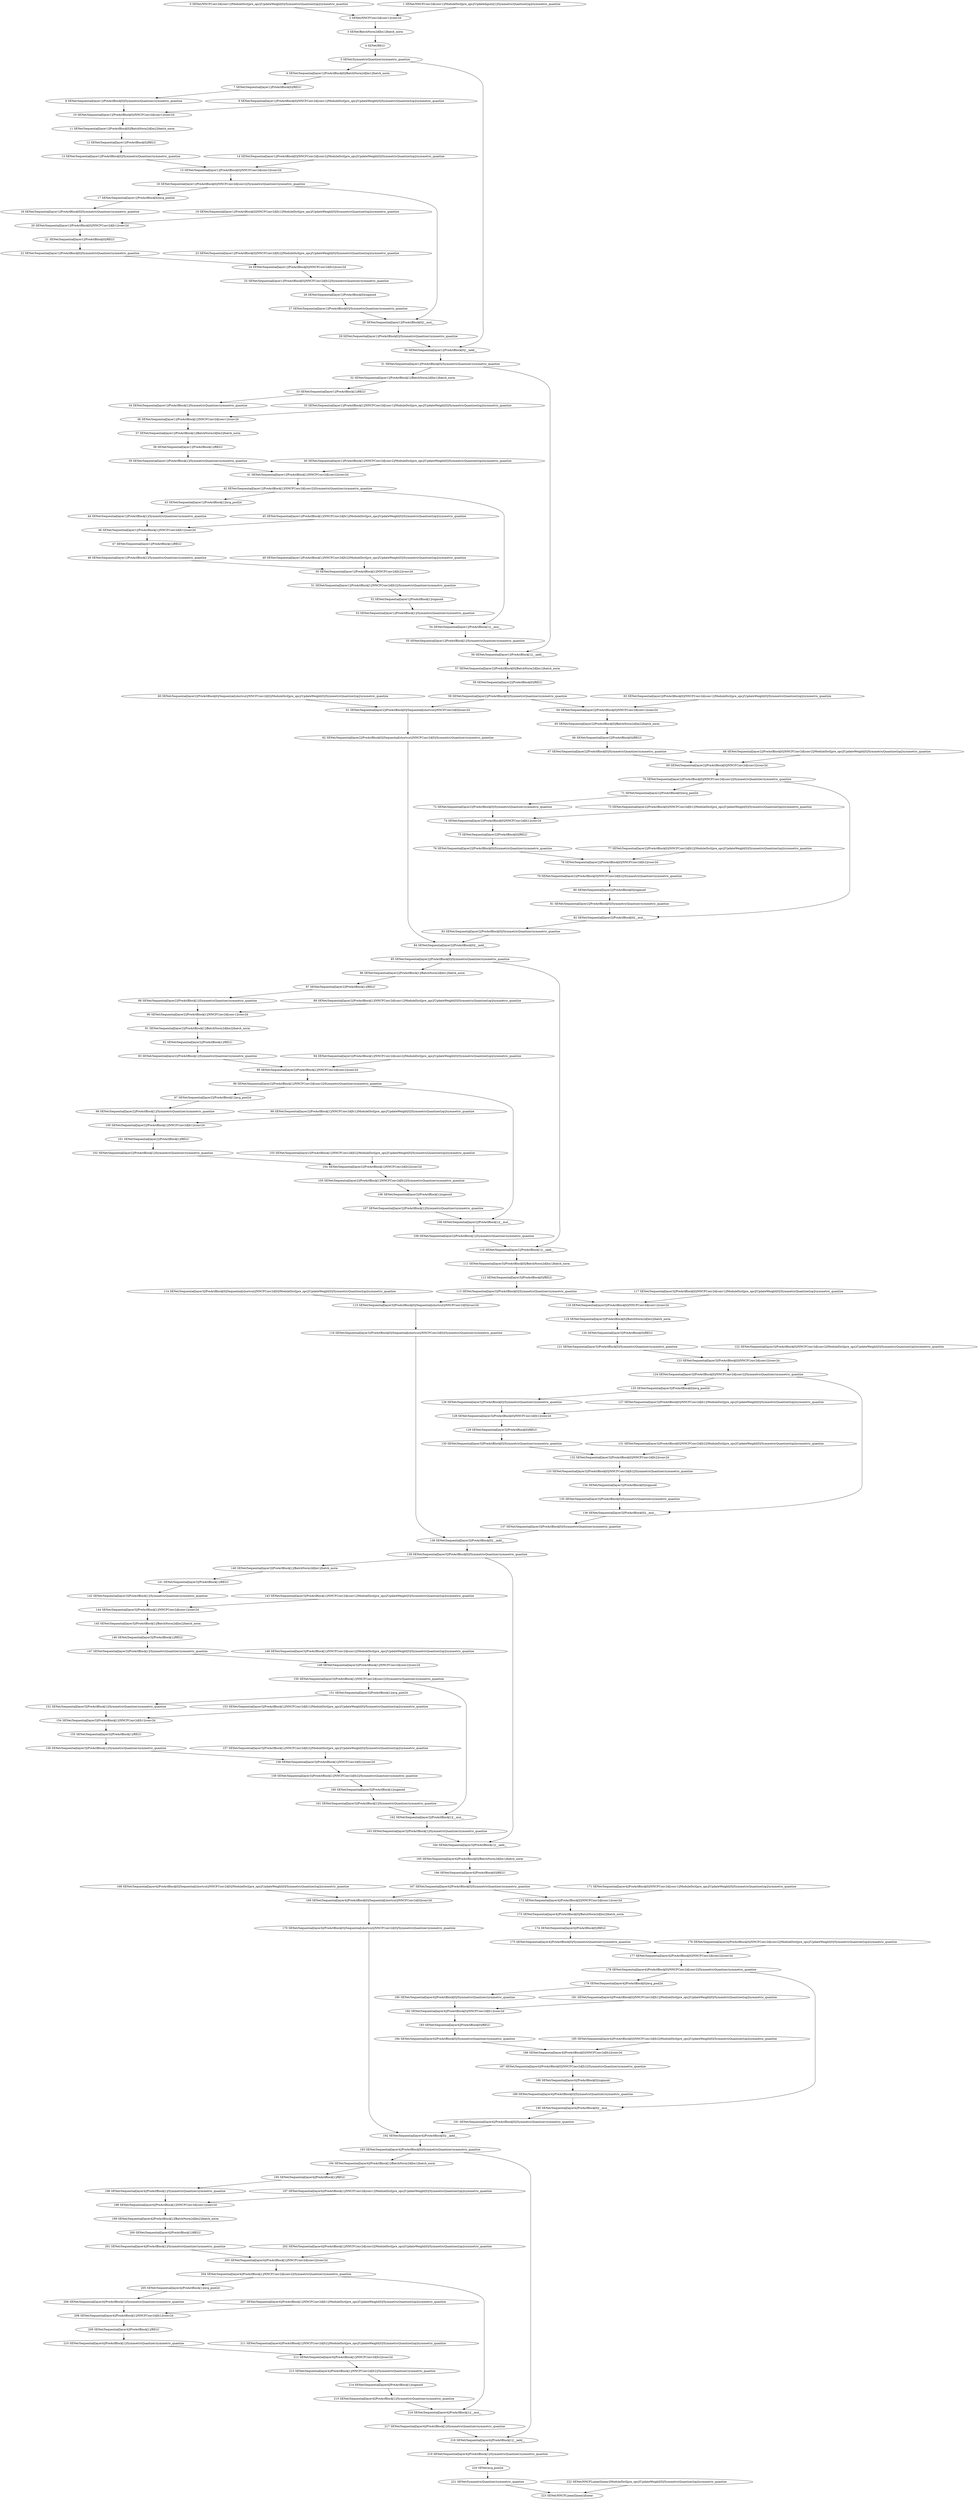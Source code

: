 strict digraph  {
"0 SENet/NNCFConv2d[conv1]/ModuleDict[pre_ops]/UpdateWeight[0]/SymmetricQuantizer[op]/symmetric_quantize" [id=0, scope="SENet/NNCFConv2d[conv1]/ModuleDict[pre_ops]/UpdateWeight[0]/SymmetricQuantizer[op]", type=symmetric_quantize];
"1 SENet/NNCFConv2d[conv1]/ModuleDict[pre_ops]/UpdateInputs[1]/SymmetricQuantizer[op]/symmetric_quantize" [id=1, scope="SENet/NNCFConv2d[conv1]/ModuleDict[pre_ops]/UpdateInputs[1]/SymmetricQuantizer[op]", type=symmetric_quantize];
"2 SENet/NNCFConv2d[conv1]/conv2d" [id=2, scope="SENet/NNCFConv2d[conv1]", type=conv2d];
"3 SENet/BatchNorm2d[bn1]/batch_norm" [id=3, scope="SENet/BatchNorm2d[bn1]", type=batch_norm];
"4 SENet/RELU" [id=4, scope=SENet, type=RELU];
"5 SENet/SymmetricQuantizer/symmetric_quantize" [id=5, scope="SENet/SymmetricQuantizer", type=symmetric_quantize];
"6 SENet/Sequential[layer1]/PreActBlock[0]/BatchNorm2d[bn1]/batch_norm" [id=6, scope="SENet/Sequential[layer1]/PreActBlock[0]/BatchNorm2d[bn1]", type=batch_norm];
"7 SENet/Sequential[layer1]/PreActBlock[0]/RELU" [id=7, scope="SENet/Sequential[layer1]/PreActBlock[0]", type=RELU];
"8 SENet/Sequential[layer1]/PreActBlock[0]/SymmetricQuantizer/symmetric_quantize" [id=8, scope="SENet/Sequential[layer1]/PreActBlock[0]/SymmetricQuantizer", type=symmetric_quantize];
"9 SENet/Sequential[layer1]/PreActBlock[0]/NNCFConv2d[conv1]/ModuleDict[pre_ops]/UpdateWeight[0]/SymmetricQuantizer[op]/symmetric_quantize" [id=9, scope="SENet/Sequential[layer1]/PreActBlock[0]/NNCFConv2d[conv1]/ModuleDict[pre_ops]/UpdateWeight[0]/SymmetricQuantizer[op]", type=symmetric_quantize];
"10 SENet/Sequential[layer1]/PreActBlock[0]/NNCFConv2d[conv1]/conv2d" [id=10, scope="SENet/Sequential[layer1]/PreActBlock[0]/NNCFConv2d[conv1]", type=conv2d];
"11 SENet/Sequential[layer1]/PreActBlock[0]/BatchNorm2d[bn2]/batch_norm" [id=11, scope="SENet/Sequential[layer1]/PreActBlock[0]/BatchNorm2d[bn2]", type=batch_norm];
"12 SENet/Sequential[layer1]/PreActBlock[0]/RELU" [id=12, scope="SENet/Sequential[layer1]/PreActBlock[0]", type=RELU];
"13 SENet/Sequential[layer1]/PreActBlock[0]/SymmetricQuantizer/symmetric_quantize" [id=13, scope="SENet/Sequential[layer1]/PreActBlock[0]/SymmetricQuantizer", type=symmetric_quantize];
"14 SENet/Sequential[layer1]/PreActBlock[0]/NNCFConv2d[conv2]/ModuleDict[pre_ops]/UpdateWeight[0]/SymmetricQuantizer[op]/symmetric_quantize" [id=14, scope="SENet/Sequential[layer1]/PreActBlock[0]/NNCFConv2d[conv2]/ModuleDict[pre_ops]/UpdateWeight[0]/SymmetricQuantizer[op]", type=symmetric_quantize];
"15 SENet/Sequential[layer1]/PreActBlock[0]/NNCFConv2d[conv2]/conv2d" [id=15, scope="SENet/Sequential[layer1]/PreActBlock[0]/NNCFConv2d[conv2]", type=conv2d];
"16 SENet/Sequential[layer1]/PreActBlock[0]/NNCFConv2d[conv2]/SymmetricQuantizer/symmetric_quantize" [id=16, scope="SENet/Sequential[layer1]/PreActBlock[0]/NNCFConv2d[conv2]/SymmetricQuantizer", type=symmetric_quantize];
"17 SENet/Sequential[layer1]/PreActBlock[0]/avg_pool2d" [id=17, scope="SENet/Sequential[layer1]/PreActBlock[0]", type=avg_pool2d];
"18 SENet/Sequential[layer1]/PreActBlock[0]/SymmetricQuantizer/symmetric_quantize" [id=18, scope="SENet/Sequential[layer1]/PreActBlock[0]/SymmetricQuantizer", type=symmetric_quantize];
"19 SENet/Sequential[layer1]/PreActBlock[0]/NNCFConv2d[fc1]/ModuleDict[pre_ops]/UpdateWeight[0]/SymmetricQuantizer[op]/symmetric_quantize" [id=19, scope="SENet/Sequential[layer1]/PreActBlock[0]/NNCFConv2d[fc1]/ModuleDict[pre_ops]/UpdateWeight[0]/SymmetricQuantizer[op]", type=symmetric_quantize];
"20 SENet/Sequential[layer1]/PreActBlock[0]/NNCFConv2d[fc1]/conv2d" [id=20, scope="SENet/Sequential[layer1]/PreActBlock[0]/NNCFConv2d[fc1]", type=conv2d];
"21 SENet/Sequential[layer1]/PreActBlock[0]/RELU" [id=21, scope="SENet/Sequential[layer1]/PreActBlock[0]", type=RELU];
"22 SENet/Sequential[layer1]/PreActBlock[0]/SymmetricQuantizer/symmetric_quantize" [id=22, scope="SENet/Sequential[layer1]/PreActBlock[0]/SymmetricQuantizer", type=symmetric_quantize];
"23 SENet/Sequential[layer1]/PreActBlock[0]/NNCFConv2d[fc2]/ModuleDict[pre_ops]/UpdateWeight[0]/SymmetricQuantizer[op]/symmetric_quantize" [id=23, scope="SENet/Sequential[layer1]/PreActBlock[0]/NNCFConv2d[fc2]/ModuleDict[pre_ops]/UpdateWeight[0]/SymmetricQuantizer[op]", type=symmetric_quantize];
"24 SENet/Sequential[layer1]/PreActBlock[0]/NNCFConv2d[fc2]/conv2d" [id=24, scope="SENet/Sequential[layer1]/PreActBlock[0]/NNCFConv2d[fc2]", type=conv2d];
"25 SENet/Sequential[layer1]/PreActBlock[0]/NNCFConv2d[fc2]/SymmetricQuantizer/symmetric_quantize" [id=25, scope="SENet/Sequential[layer1]/PreActBlock[0]/NNCFConv2d[fc2]/SymmetricQuantizer", type=symmetric_quantize];
"26 SENet/Sequential[layer1]/PreActBlock[0]/sigmoid" [id=26, scope="SENet/Sequential[layer1]/PreActBlock[0]", type=sigmoid];
"27 SENet/Sequential[layer1]/PreActBlock[0]/SymmetricQuantizer/symmetric_quantize" [id=27, scope="SENet/Sequential[layer1]/PreActBlock[0]/SymmetricQuantizer", type=symmetric_quantize];
"28 SENet/Sequential[layer1]/PreActBlock[0]/__mul__" [id=28, scope="SENet/Sequential[layer1]/PreActBlock[0]", type=__mul__];
"29 SENet/Sequential[layer1]/PreActBlock[0]/SymmetricQuantizer/symmetric_quantize" [id=29, scope="SENet/Sequential[layer1]/PreActBlock[0]/SymmetricQuantizer", type=symmetric_quantize];
"30 SENet/Sequential[layer1]/PreActBlock[0]/__iadd__" [id=30, scope="SENet/Sequential[layer1]/PreActBlock[0]", type=__iadd__];
"31 SENet/Sequential[layer1]/PreActBlock[0]/SymmetricQuantizer/symmetric_quantize" [id=31, scope="SENet/Sequential[layer1]/PreActBlock[0]/SymmetricQuantizer", type=symmetric_quantize];
"32 SENet/Sequential[layer1]/PreActBlock[1]/BatchNorm2d[bn1]/batch_norm" [id=32, scope="SENet/Sequential[layer1]/PreActBlock[1]/BatchNorm2d[bn1]", type=batch_norm];
"33 SENet/Sequential[layer1]/PreActBlock[1]/RELU" [id=33, scope="SENet/Sequential[layer1]/PreActBlock[1]", type=RELU];
"34 SENet/Sequential[layer1]/PreActBlock[1]/SymmetricQuantizer/symmetric_quantize" [id=34, scope="SENet/Sequential[layer1]/PreActBlock[1]/SymmetricQuantizer", type=symmetric_quantize];
"35 SENet/Sequential[layer1]/PreActBlock[1]/NNCFConv2d[conv1]/ModuleDict[pre_ops]/UpdateWeight[0]/SymmetricQuantizer[op]/symmetric_quantize" [id=35, scope="SENet/Sequential[layer1]/PreActBlock[1]/NNCFConv2d[conv1]/ModuleDict[pre_ops]/UpdateWeight[0]/SymmetricQuantizer[op]", type=symmetric_quantize];
"36 SENet/Sequential[layer1]/PreActBlock[1]/NNCFConv2d[conv1]/conv2d" [id=36, scope="SENet/Sequential[layer1]/PreActBlock[1]/NNCFConv2d[conv1]", type=conv2d];
"37 SENet/Sequential[layer1]/PreActBlock[1]/BatchNorm2d[bn2]/batch_norm" [id=37, scope="SENet/Sequential[layer1]/PreActBlock[1]/BatchNorm2d[bn2]", type=batch_norm];
"38 SENet/Sequential[layer1]/PreActBlock[1]/RELU" [id=38, scope="SENet/Sequential[layer1]/PreActBlock[1]", type=RELU];
"39 SENet/Sequential[layer1]/PreActBlock[1]/SymmetricQuantizer/symmetric_quantize" [id=39, scope="SENet/Sequential[layer1]/PreActBlock[1]/SymmetricQuantizer", type=symmetric_quantize];
"40 SENet/Sequential[layer1]/PreActBlock[1]/NNCFConv2d[conv2]/ModuleDict[pre_ops]/UpdateWeight[0]/SymmetricQuantizer[op]/symmetric_quantize" [id=40, scope="SENet/Sequential[layer1]/PreActBlock[1]/NNCFConv2d[conv2]/ModuleDict[pre_ops]/UpdateWeight[0]/SymmetricQuantizer[op]", type=symmetric_quantize];
"41 SENet/Sequential[layer1]/PreActBlock[1]/NNCFConv2d[conv2]/conv2d" [id=41, scope="SENet/Sequential[layer1]/PreActBlock[1]/NNCFConv2d[conv2]", type=conv2d];
"42 SENet/Sequential[layer1]/PreActBlock[1]/NNCFConv2d[conv2]/SymmetricQuantizer/symmetric_quantize" [id=42, scope="SENet/Sequential[layer1]/PreActBlock[1]/NNCFConv2d[conv2]/SymmetricQuantizer", type=symmetric_quantize];
"43 SENet/Sequential[layer1]/PreActBlock[1]/avg_pool2d" [id=43, scope="SENet/Sequential[layer1]/PreActBlock[1]", type=avg_pool2d];
"44 SENet/Sequential[layer1]/PreActBlock[1]/SymmetricQuantizer/symmetric_quantize" [id=44, scope="SENet/Sequential[layer1]/PreActBlock[1]/SymmetricQuantizer", type=symmetric_quantize];
"45 SENet/Sequential[layer1]/PreActBlock[1]/NNCFConv2d[fc1]/ModuleDict[pre_ops]/UpdateWeight[0]/SymmetricQuantizer[op]/symmetric_quantize" [id=45, scope="SENet/Sequential[layer1]/PreActBlock[1]/NNCFConv2d[fc1]/ModuleDict[pre_ops]/UpdateWeight[0]/SymmetricQuantizer[op]", type=symmetric_quantize];
"46 SENet/Sequential[layer1]/PreActBlock[1]/NNCFConv2d[fc1]/conv2d" [id=46, scope="SENet/Sequential[layer1]/PreActBlock[1]/NNCFConv2d[fc1]", type=conv2d];
"47 SENet/Sequential[layer1]/PreActBlock[1]/RELU" [id=47, scope="SENet/Sequential[layer1]/PreActBlock[1]", type=RELU];
"48 SENet/Sequential[layer1]/PreActBlock[1]/SymmetricQuantizer/symmetric_quantize" [id=48, scope="SENet/Sequential[layer1]/PreActBlock[1]/SymmetricQuantizer", type=symmetric_quantize];
"49 SENet/Sequential[layer1]/PreActBlock[1]/NNCFConv2d[fc2]/ModuleDict[pre_ops]/UpdateWeight[0]/SymmetricQuantizer[op]/symmetric_quantize" [id=49, scope="SENet/Sequential[layer1]/PreActBlock[1]/NNCFConv2d[fc2]/ModuleDict[pre_ops]/UpdateWeight[0]/SymmetricQuantizer[op]", type=symmetric_quantize];
"50 SENet/Sequential[layer1]/PreActBlock[1]/NNCFConv2d[fc2]/conv2d" [id=50, scope="SENet/Sequential[layer1]/PreActBlock[1]/NNCFConv2d[fc2]", type=conv2d];
"51 SENet/Sequential[layer1]/PreActBlock[1]/NNCFConv2d[fc2]/SymmetricQuantizer/symmetric_quantize" [id=51, scope="SENet/Sequential[layer1]/PreActBlock[1]/NNCFConv2d[fc2]/SymmetricQuantizer", type=symmetric_quantize];
"52 SENet/Sequential[layer1]/PreActBlock[1]/sigmoid" [id=52, scope="SENet/Sequential[layer1]/PreActBlock[1]", type=sigmoid];
"53 SENet/Sequential[layer1]/PreActBlock[1]/SymmetricQuantizer/symmetric_quantize" [id=53, scope="SENet/Sequential[layer1]/PreActBlock[1]/SymmetricQuantizer", type=symmetric_quantize];
"54 SENet/Sequential[layer1]/PreActBlock[1]/__mul__" [id=54, scope="SENet/Sequential[layer1]/PreActBlock[1]", type=__mul__];
"55 SENet/Sequential[layer1]/PreActBlock[1]/SymmetricQuantizer/symmetric_quantize" [id=55, scope="SENet/Sequential[layer1]/PreActBlock[1]/SymmetricQuantizer", type=symmetric_quantize];
"56 SENet/Sequential[layer1]/PreActBlock[1]/__iadd__" [id=56, scope="SENet/Sequential[layer1]/PreActBlock[1]", type=__iadd__];
"57 SENet/Sequential[layer2]/PreActBlock[0]/BatchNorm2d[bn1]/batch_norm" [id=57, scope="SENet/Sequential[layer2]/PreActBlock[0]/BatchNorm2d[bn1]", type=batch_norm];
"58 SENet/Sequential[layer2]/PreActBlock[0]/RELU" [id=58, scope="SENet/Sequential[layer2]/PreActBlock[0]", type=RELU];
"59 SENet/Sequential[layer2]/PreActBlock[0]/SymmetricQuantizer/symmetric_quantize" [id=59, scope="SENet/Sequential[layer2]/PreActBlock[0]/SymmetricQuantizer", type=symmetric_quantize];
"60 SENet/Sequential[layer2]/PreActBlock[0]/Sequential[shortcut]/NNCFConv2d[0]/ModuleDict[pre_ops]/UpdateWeight[0]/SymmetricQuantizer[op]/symmetric_quantize" [id=60, scope="SENet/Sequential[layer2]/PreActBlock[0]/Sequential[shortcut]/NNCFConv2d[0]/ModuleDict[pre_ops]/UpdateWeight[0]/SymmetricQuantizer[op]", type=symmetric_quantize];
"61 SENet/Sequential[layer2]/PreActBlock[0]/Sequential[shortcut]/NNCFConv2d[0]/conv2d" [id=61, scope="SENet/Sequential[layer2]/PreActBlock[0]/Sequential[shortcut]/NNCFConv2d[0]", type=conv2d];
"62 SENet/Sequential[layer2]/PreActBlock[0]/Sequential[shortcut]/NNCFConv2d[0]/SymmetricQuantizer/symmetric_quantize" [id=62, scope="SENet/Sequential[layer2]/PreActBlock[0]/Sequential[shortcut]/NNCFConv2d[0]/SymmetricQuantizer", type=symmetric_quantize];
"63 SENet/Sequential[layer2]/PreActBlock[0]/NNCFConv2d[conv1]/ModuleDict[pre_ops]/UpdateWeight[0]/SymmetricQuantizer[op]/symmetric_quantize" [id=63, scope="SENet/Sequential[layer2]/PreActBlock[0]/NNCFConv2d[conv1]/ModuleDict[pre_ops]/UpdateWeight[0]/SymmetricQuantizer[op]", type=symmetric_quantize];
"64 SENet/Sequential[layer2]/PreActBlock[0]/NNCFConv2d[conv1]/conv2d" [id=64, scope="SENet/Sequential[layer2]/PreActBlock[0]/NNCFConv2d[conv1]", type=conv2d];
"65 SENet/Sequential[layer2]/PreActBlock[0]/BatchNorm2d[bn2]/batch_norm" [id=65, scope="SENet/Sequential[layer2]/PreActBlock[0]/BatchNorm2d[bn2]", type=batch_norm];
"66 SENet/Sequential[layer2]/PreActBlock[0]/RELU" [id=66, scope="SENet/Sequential[layer2]/PreActBlock[0]", type=RELU];
"67 SENet/Sequential[layer2]/PreActBlock[0]/SymmetricQuantizer/symmetric_quantize" [id=67, scope="SENet/Sequential[layer2]/PreActBlock[0]/SymmetricQuantizer", type=symmetric_quantize];
"68 SENet/Sequential[layer2]/PreActBlock[0]/NNCFConv2d[conv2]/ModuleDict[pre_ops]/UpdateWeight[0]/SymmetricQuantizer[op]/symmetric_quantize" [id=68, scope="SENet/Sequential[layer2]/PreActBlock[0]/NNCFConv2d[conv2]/ModuleDict[pre_ops]/UpdateWeight[0]/SymmetricQuantizer[op]", type=symmetric_quantize];
"69 SENet/Sequential[layer2]/PreActBlock[0]/NNCFConv2d[conv2]/conv2d" [id=69, scope="SENet/Sequential[layer2]/PreActBlock[0]/NNCFConv2d[conv2]", type=conv2d];
"70 SENet/Sequential[layer2]/PreActBlock[0]/NNCFConv2d[conv2]/SymmetricQuantizer/symmetric_quantize" [id=70, scope="SENet/Sequential[layer2]/PreActBlock[0]/NNCFConv2d[conv2]/SymmetricQuantizer", type=symmetric_quantize];
"71 SENet/Sequential[layer2]/PreActBlock[0]/avg_pool2d" [id=71, scope="SENet/Sequential[layer2]/PreActBlock[0]", type=avg_pool2d];
"72 SENet/Sequential[layer2]/PreActBlock[0]/SymmetricQuantizer/symmetric_quantize" [id=72, scope="SENet/Sequential[layer2]/PreActBlock[0]/SymmetricQuantizer", type=symmetric_quantize];
"73 SENet/Sequential[layer2]/PreActBlock[0]/NNCFConv2d[fc1]/ModuleDict[pre_ops]/UpdateWeight[0]/SymmetricQuantizer[op]/symmetric_quantize" [id=73, scope="SENet/Sequential[layer2]/PreActBlock[0]/NNCFConv2d[fc1]/ModuleDict[pre_ops]/UpdateWeight[0]/SymmetricQuantizer[op]", type=symmetric_quantize];
"74 SENet/Sequential[layer2]/PreActBlock[0]/NNCFConv2d[fc1]/conv2d" [id=74, scope="SENet/Sequential[layer2]/PreActBlock[0]/NNCFConv2d[fc1]", type=conv2d];
"75 SENet/Sequential[layer2]/PreActBlock[0]/RELU" [id=75, scope="SENet/Sequential[layer2]/PreActBlock[0]", type=RELU];
"76 SENet/Sequential[layer2]/PreActBlock[0]/SymmetricQuantizer/symmetric_quantize" [id=76, scope="SENet/Sequential[layer2]/PreActBlock[0]/SymmetricQuantizer", type=symmetric_quantize];
"77 SENet/Sequential[layer2]/PreActBlock[0]/NNCFConv2d[fc2]/ModuleDict[pre_ops]/UpdateWeight[0]/SymmetricQuantizer[op]/symmetric_quantize" [id=77, scope="SENet/Sequential[layer2]/PreActBlock[0]/NNCFConv2d[fc2]/ModuleDict[pre_ops]/UpdateWeight[0]/SymmetricQuantizer[op]", type=symmetric_quantize];
"78 SENet/Sequential[layer2]/PreActBlock[0]/NNCFConv2d[fc2]/conv2d" [id=78, scope="SENet/Sequential[layer2]/PreActBlock[0]/NNCFConv2d[fc2]", type=conv2d];
"79 SENet/Sequential[layer2]/PreActBlock[0]/NNCFConv2d[fc2]/SymmetricQuantizer/symmetric_quantize" [id=79, scope="SENet/Sequential[layer2]/PreActBlock[0]/NNCFConv2d[fc2]/SymmetricQuantizer", type=symmetric_quantize];
"80 SENet/Sequential[layer2]/PreActBlock[0]/sigmoid" [id=80, scope="SENet/Sequential[layer2]/PreActBlock[0]", type=sigmoid];
"81 SENet/Sequential[layer2]/PreActBlock[0]/SymmetricQuantizer/symmetric_quantize" [id=81, scope="SENet/Sequential[layer2]/PreActBlock[0]/SymmetricQuantizer", type=symmetric_quantize];
"82 SENet/Sequential[layer2]/PreActBlock[0]/__mul__" [id=82, scope="SENet/Sequential[layer2]/PreActBlock[0]", type=__mul__];
"83 SENet/Sequential[layer2]/PreActBlock[0]/SymmetricQuantizer/symmetric_quantize" [id=83, scope="SENet/Sequential[layer2]/PreActBlock[0]/SymmetricQuantizer", type=symmetric_quantize];
"84 SENet/Sequential[layer2]/PreActBlock[0]/__iadd__" [id=84, scope="SENet/Sequential[layer2]/PreActBlock[0]", type=__iadd__];
"85 SENet/Sequential[layer2]/PreActBlock[0]/SymmetricQuantizer/symmetric_quantize" [id=85, scope="SENet/Sequential[layer2]/PreActBlock[0]/SymmetricQuantizer", type=symmetric_quantize];
"86 SENet/Sequential[layer2]/PreActBlock[1]/BatchNorm2d[bn1]/batch_norm" [id=86, scope="SENet/Sequential[layer2]/PreActBlock[1]/BatchNorm2d[bn1]", type=batch_norm];
"87 SENet/Sequential[layer2]/PreActBlock[1]/RELU" [id=87, scope="SENet/Sequential[layer2]/PreActBlock[1]", type=RELU];
"88 SENet/Sequential[layer2]/PreActBlock[1]/SymmetricQuantizer/symmetric_quantize" [id=88, scope="SENet/Sequential[layer2]/PreActBlock[1]/SymmetricQuantizer", type=symmetric_quantize];
"89 SENet/Sequential[layer2]/PreActBlock[1]/NNCFConv2d[conv1]/ModuleDict[pre_ops]/UpdateWeight[0]/SymmetricQuantizer[op]/symmetric_quantize" [id=89, scope="SENet/Sequential[layer2]/PreActBlock[1]/NNCFConv2d[conv1]/ModuleDict[pre_ops]/UpdateWeight[0]/SymmetricQuantizer[op]", type=symmetric_quantize];
"90 SENet/Sequential[layer2]/PreActBlock[1]/NNCFConv2d[conv1]/conv2d" [id=90, scope="SENet/Sequential[layer2]/PreActBlock[1]/NNCFConv2d[conv1]", type=conv2d];
"91 SENet/Sequential[layer2]/PreActBlock[1]/BatchNorm2d[bn2]/batch_norm" [id=91, scope="SENet/Sequential[layer2]/PreActBlock[1]/BatchNorm2d[bn2]", type=batch_norm];
"92 SENet/Sequential[layer2]/PreActBlock[1]/RELU" [id=92, scope="SENet/Sequential[layer2]/PreActBlock[1]", type=RELU];
"93 SENet/Sequential[layer2]/PreActBlock[1]/SymmetricQuantizer/symmetric_quantize" [id=93, scope="SENet/Sequential[layer2]/PreActBlock[1]/SymmetricQuantizer", type=symmetric_quantize];
"94 SENet/Sequential[layer2]/PreActBlock[1]/NNCFConv2d[conv2]/ModuleDict[pre_ops]/UpdateWeight[0]/SymmetricQuantizer[op]/symmetric_quantize" [id=94, scope="SENet/Sequential[layer2]/PreActBlock[1]/NNCFConv2d[conv2]/ModuleDict[pre_ops]/UpdateWeight[0]/SymmetricQuantizer[op]", type=symmetric_quantize];
"95 SENet/Sequential[layer2]/PreActBlock[1]/NNCFConv2d[conv2]/conv2d" [id=95, scope="SENet/Sequential[layer2]/PreActBlock[1]/NNCFConv2d[conv2]", type=conv2d];
"96 SENet/Sequential[layer2]/PreActBlock[1]/NNCFConv2d[conv2]/SymmetricQuantizer/symmetric_quantize" [id=96, scope="SENet/Sequential[layer2]/PreActBlock[1]/NNCFConv2d[conv2]/SymmetricQuantizer", type=symmetric_quantize];
"97 SENet/Sequential[layer2]/PreActBlock[1]/avg_pool2d" [id=97, scope="SENet/Sequential[layer2]/PreActBlock[1]", type=avg_pool2d];
"98 SENet/Sequential[layer2]/PreActBlock[1]/SymmetricQuantizer/symmetric_quantize" [id=98, scope="SENet/Sequential[layer2]/PreActBlock[1]/SymmetricQuantizer", type=symmetric_quantize];
"99 SENet/Sequential[layer2]/PreActBlock[1]/NNCFConv2d[fc1]/ModuleDict[pre_ops]/UpdateWeight[0]/SymmetricQuantizer[op]/symmetric_quantize" [id=99, scope="SENet/Sequential[layer2]/PreActBlock[1]/NNCFConv2d[fc1]/ModuleDict[pre_ops]/UpdateWeight[0]/SymmetricQuantizer[op]", type=symmetric_quantize];
"100 SENet/Sequential[layer2]/PreActBlock[1]/NNCFConv2d[fc1]/conv2d" [id=100, scope="SENet/Sequential[layer2]/PreActBlock[1]/NNCFConv2d[fc1]", type=conv2d];
"101 SENet/Sequential[layer2]/PreActBlock[1]/RELU" [id=101, scope="SENet/Sequential[layer2]/PreActBlock[1]", type=RELU];
"102 SENet/Sequential[layer2]/PreActBlock[1]/SymmetricQuantizer/symmetric_quantize" [id=102, scope="SENet/Sequential[layer2]/PreActBlock[1]/SymmetricQuantizer", type=symmetric_quantize];
"103 SENet/Sequential[layer2]/PreActBlock[1]/NNCFConv2d[fc2]/ModuleDict[pre_ops]/UpdateWeight[0]/SymmetricQuantizer[op]/symmetric_quantize" [id=103, scope="SENet/Sequential[layer2]/PreActBlock[1]/NNCFConv2d[fc2]/ModuleDict[pre_ops]/UpdateWeight[0]/SymmetricQuantizer[op]", type=symmetric_quantize];
"104 SENet/Sequential[layer2]/PreActBlock[1]/NNCFConv2d[fc2]/conv2d" [id=104, scope="SENet/Sequential[layer2]/PreActBlock[1]/NNCFConv2d[fc2]", type=conv2d];
"105 SENet/Sequential[layer2]/PreActBlock[1]/NNCFConv2d[fc2]/SymmetricQuantizer/symmetric_quantize" [id=105, scope="SENet/Sequential[layer2]/PreActBlock[1]/NNCFConv2d[fc2]/SymmetricQuantizer", type=symmetric_quantize];
"106 SENet/Sequential[layer2]/PreActBlock[1]/sigmoid" [id=106, scope="SENet/Sequential[layer2]/PreActBlock[1]", type=sigmoid];
"107 SENet/Sequential[layer2]/PreActBlock[1]/SymmetricQuantizer/symmetric_quantize" [id=107, scope="SENet/Sequential[layer2]/PreActBlock[1]/SymmetricQuantizer", type=symmetric_quantize];
"108 SENet/Sequential[layer2]/PreActBlock[1]/__mul__" [id=108, scope="SENet/Sequential[layer2]/PreActBlock[1]", type=__mul__];
"109 SENet/Sequential[layer2]/PreActBlock[1]/SymmetricQuantizer/symmetric_quantize" [id=109, scope="SENet/Sequential[layer2]/PreActBlock[1]/SymmetricQuantizer", type=symmetric_quantize];
"110 SENet/Sequential[layer2]/PreActBlock[1]/__iadd__" [id=110, scope="SENet/Sequential[layer2]/PreActBlock[1]", type=__iadd__];
"111 SENet/Sequential[layer3]/PreActBlock[0]/BatchNorm2d[bn1]/batch_norm" [id=111, scope="SENet/Sequential[layer3]/PreActBlock[0]/BatchNorm2d[bn1]", type=batch_norm];
"112 SENet/Sequential[layer3]/PreActBlock[0]/RELU" [id=112, scope="SENet/Sequential[layer3]/PreActBlock[0]", type=RELU];
"113 SENet/Sequential[layer3]/PreActBlock[0]/SymmetricQuantizer/symmetric_quantize" [id=113, scope="SENet/Sequential[layer3]/PreActBlock[0]/SymmetricQuantizer", type=symmetric_quantize];
"114 SENet/Sequential[layer3]/PreActBlock[0]/Sequential[shortcut]/NNCFConv2d[0]/ModuleDict[pre_ops]/UpdateWeight[0]/SymmetricQuantizer[op]/symmetric_quantize" [id=114, scope="SENet/Sequential[layer3]/PreActBlock[0]/Sequential[shortcut]/NNCFConv2d[0]/ModuleDict[pre_ops]/UpdateWeight[0]/SymmetricQuantizer[op]", type=symmetric_quantize];
"115 SENet/Sequential[layer3]/PreActBlock[0]/Sequential[shortcut]/NNCFConv2d[0]/conv2d" [id=115, scope="SENet/Sequential[layer3]/PreActBlock[0]/Sequential[shortcut]/NNCFConv2d[0]", type=conv2d];
"116 SENet/Sequential[layer3]/PreActBlock[0]/Sequential[shortcut]/NNCFConv2d[0]/SymmetricQuantizer/symmetric_quantize" [id=116, scope="SENet/Sequential[layer3]/PreActBlock[0]/Sequential[shortcut]/NNCFConv2d[0]/SymmetricQuantizer", type=symmetric_quantize];
"117 SENet/Sequential[layer3]/PreActBlock[0]/NNCFConv2d[conv1]/ModuleDict[pre_ops]/UpdateWeight[0]/SymmetricQuantizer[op]/symmetric_quantize" [id=117, scope="SENet/Sequential[layer3]/PreActBlock[0]/NNCFConv2d[conv1]/ModuleDict[pre_ops]/UpdateWeight[0]/SymmetricQuantizer[op]", type=symmetric_quantize];
"118 SENet/Sequential[layer3]/PreActBlock[0]/NNCFConv2d[conv1]/conv2d" [id=118, scope="SENet/Sequential[layer3]/PreActBlock[0]/NNCFConv2d[conv1]", type=conv2d];
"119 SENet/Sequential[layer3]/PreActBlock[0]/BatchNorm2d[bn2]/batch_norm" [id=119, scope="SENet/Sequential[layer3]/PreActBlock[0]/BatchNorm2d[bn2]", type=batch_norm];
"120 SENet/Sequential[layer3]/PreActBlock[0]/RELU" [id=120, scope="SENet/Sequential[layer3]/PreActBlock[0]", type=RELU];
"121 SENet/Sequential[layer3]/PreActBlock[0]/SymmetricQuantizer/symmetric_quantize" [id=121, scope="SENet/Sequential[layer3]/PreActBlock[0]/SymmetricQuantizer", type=symmetric_quantize];
"122 SENet/Sequential[layer3]/PreActBlock[0]/NNCFConv2d[conv2]/ModuleDict[pre_ops]/UpdateWeight[0]/SymmetricQuantizer[op]/symmetric_quantize" [id=122, scope="SENet/Sequential[layer3]/PreActBlock[0]/NNCFConv2d[conv2]/ModuleDict[pre_ops]/UpdateWeight[0]/SymmetricQuantizer[op]", type=symmetric_quantize];
"123 SENet/Sequential[layer3]/PreActBlock[0]/NNCFConv2d[conv2]/conv2d" [id=123, scope="SENet/Sequential[layer3]/PreActBlock[0]/NNCFConv2d[conv2]", type=conv2d];
"124 SENet/Sequential[layer3]/PreActBlock[0]/NNCFConv2d[conv2]/SymmetricQuantizer/symmetric_quantize" [id=124, scope="SENet/Sequential[layer3]/PreActBlock[0]/NNCFConv2d[conv2]/SymmetricQuantizer", type=symmetric_quantize];
"125 SENet/Sequential[layer3]/PreActBlock[0]/avg_pool2d" [id=125, scope="SENet/Sequential[layer3]/PreActBlock[0]", type=avg_pool2d];
"126 SENet/Sequential[layer3]/PreActBlock[0]/SymmetricQuantizer/symmetric_quantize" [id=126, scope="SENet/Sequential[layer3]/PreActBlock[0]/SymmetricQuantizer", type=symmetric_quantize];
"127 SENet/Sequential[layer3]/PreActBlock[0]/NNCFConv2d[fc1]/ModuleDict[pre_ops]/UpdateWeight[0]/SymmetricQuantizer[op]/symmetric_quantize" [id=127, scope="SENet/Sequential[layer3]/PreActBlock[0]/NNCFConv2d[fc1]/ModuleDict[pre_ops]/UpdateWeight[0]/SymmetricQuantizer[op]", type=symmetric_quantize];
"128 SENet/Sequential[layer3]/PreActBlock[0]/NNCFConv2d[fc1]/conv2d" [id=128, scope="SENet/Sequential[layer3]/PreActBlock[0]/NNCFConv2d[fc1]", type=conv2d];
"129 SENet/Sequential[layer3]/PreActBlock[0]/RELU" [id=129, scope="SENet/Sequential[layer3]/PreActBlock[0]", type=RELU];
"130 SENet/Sequential[layer3]/PreActBlock[0]/SymmetricQuantizer/symmetric_quantize" [id=130, scope="SENet/Sequential[layer3]/PreActBlock[0]/SymmetricQuantizer", type=symmetric_quantize];
"131 SENet/Sequential[layer3]/PreActBlock[0]/NNCFConv2d[fc2]/ModuleDict[pre_ops]/UpdateWeight[0]/SymmetricQuantizer[op]/symmetric_quantize" [id=131, scope="SENet/Sequential[layer3]/PreActBlock[0]/NNCFConv2d[fc2]/ModuleDict[pre_ops]/UpdateWeight[0]/SymmetricQuantizer[op]", type=symmetric_quantize];
"132 SENet/Sequential[layer3]/PreActBlock[0]/NNCFConv2d[fc2]/conv2d" [id=132, scope="SENet/Sequential[layer3]/PreActBlock[0]/NNCFConv2d[fc2]", type=conv2d];
"133 SENet/Sequential[layer3]/PreActBlock[0]/NNCFConv2d[fc2]/SymmetricQuantizer/symmetric_quantize" [id=133, scope="SENet/Sequential[layer3]/PreActBlock[0]/NNCFConv2d[fc2]/SymmetricQuantizer", type=symmetric_quantize];
"134 SENet/Sequential[layer3]/PreActBlock[0]/sigmoid" [id=134, scope="SENet/Sequential[layer3]/PreActBlock[0]", type=sigmoid];
"135 SENet/Sequential[layer3]/PreActBlock[0]/SymmetricQuantizer/symmetric_quantize" [id=135, scope="SENet/Sequential[layer3]/PreActBlock[0]/SymmetricQuantizer", type=symmetric_quantize];
"136 SENet/Sequential[layer3]/PreActBlock[0]/__mul__" [id=136, scope="SENet/Sequential[layer3]/PreActBlock[0]", type=__mul__];
"137 SENet/Sequential[layer3]/PreActBlock[0]/SymmetricQuantizer/symmetric_quantize" [id=137, scope="SENet/Sequential[layer3]/PreActBlock[0]/SymmetricQuantizer", type=symmetric_quantize];
"138 SENet/Sequential[layer3]/PreActBlock[0]/__iadd__" [id=138, scope="SENet/Sequential[layer3]/PreActBlock[0]", type=__iadd__];
"139 SENet/Sequential[layer3]/PreActBlock[0]/SymmetricQuantizer/symmetric_quantize" [id=139, scope="SENet/Sequential[layer3]/PreActBlock[0]/SymmetricQuantizer", type=symmetric_quantize];
"140 SENet/Sequential[layer3]/PreActBlock[1]/BatchNorm2d[bn1]/batch_norm" [id=140, scope="SENet/Sequential[layer3]/PreActBlock[1]/BatchNorm2d[bn1]", type=batch_norm];
"141 SENet/Sequential[layer3]/PreActBlock[1]/RELU" [id=141, scope="SENet/Sequential[layer3]/PreActBlock[1]", type=RELU];
"142 SENet/Sequential[layer3]/PreActBlock[1]/SymmetricQuantizer/symmetric_quantize" [id=142, scope="SENet/Sequential[layer3]/PreActBlock[1]/SymmetricQuantizer", type=symmetric_quantize];
"143 SENet/Sequential[layer3]/PreActBlock[1]/NNCFConv2d[conv1]/ModuleDict[pre_ops]/UpdateWeight[0]/SymmetricQuantizer[op]/symmetric_quantize" [id=143, scope="SENet/Sequential[layer3]/PreActBlock[1]/NNCFConv2d[conv1]/ModuleDict[pre_ops]/UpdateWeight[0]/SymmetricQuantizer[op]", type=symmetric_quantize];
"144 SENet/Sequential[layer3]/PreActBlock[1]/NNCFConv2d[conv1]/conv2d" [id=144, scope="SENet/Sequential[layer3]/PreActBlock[1]/NNCFConv2d[conv1]", type=conv2d];
"145 SENet/Sequential[layer3]/PreActBlock[1]/BatchNorm2d[bn2]/batch_norm" [id=145, scope="SENet/Sequential[layer3]/PreActBlock[1]/BatchNorm2d[bn2]", type=batch_norm];
"146 SENet/Sequential[layer3]/PreActBlock[1]/RELU" [id=146, scope="SENet/Sequential[layer3]/PreActBlock[1]", type=RELU];
"147 SENet/Sequential[layer3]/PreActBlock[1]/SymmetricQuantizer/symmetric_quantize" [id=147, scope="SENet/Sequential[layer3]/PreActBlock[1]/SymmetricQuantizer", type=symmetric_quantize];
"148 SENet/Sequential[layer3]/PreActBlock[1]/NNCFConv2d[conv2]/ModuleDict[pre_ops]/UpdateWeight[0]/SymmetricQuantizer[op]/symmetric_quantize" [id=148, scope="SENet/Sequential[layer3]/PreActBlock[1]/NNCFConv2d[conv2]/ModuleDict[pre_ops]/UpdateWeight[0]/SymmetricQuantizer[op]", type=symmetric_quantize];
"149 SENet/Sequential[layer3]/PreActBlock[1]/NNCFConv2d[conv2]/conv2d" [id=149, scope="SENet/Sequential[layer3]/PreActBlock[1]/NNCFConv2d[conv2]", type=conv2d];
"150 SENet/Sequential[layer3]/PreActBlock[1]/NNCFConv2d[conv2]/SymmetricQuantizer/symmetric_quantize" [id=150, scope="SENet/Sequential[layer3]/PreActBlock[1]/NNCFConv2d[conv2]/SymmetricQuantizer", type=symmetric_quantize];
"151 SENet/Sequential[layer3]/PreActBlock[1]/avg_pool2d" [id=151, scope="SENet/Sequential[layer3]/PreActBlock[1]", type=avg_pool2d];
"152 SENet/Sequential[layer3]/PreActBlock[1]/SymmetricQuantizer/symmetric_quantize" [id=152, scope="SENet/Sequential[layer3]/PreActBlock[1]/SymmetricQuantizer", type=symmetric_quantize];
"153 SENet/Sequential[layer3]/PreActBlock[1]/NNCFConv2d[fc1]/ModuleDict[pre_ops]/UpdateWeight[0]/SymmetricQuantizer[op]/symmetric_quantize" [id=153, scope="SENet/Sequential[layer3]/PreActBlock[1]/NNCFConv2d[fc1]/ModuleDict[pre_ops]/UpdateWeight[0]/SymmetricQuantizer[op]", type=symmetric_quantize];
"154 SENet/Sequential[layer3]/PreActBlock[1]/NNCFConv2d[fc1]/conv2d" [id=154, scope="SENet/Sequential[layer3]/PreActBlock[1]/NNCFConv2d[fc1]", type=conv2d];
"155 SENet/Sequential[layer3]/PreActBlock[1]/RELU" [id=155, scope="SENet/Sequential[layer3]/PreActBlock[1]", type=RELU];
"156 SENet/Sequential[layer3]/PreActBlock[1]/SymmetricQuantizer/symmetric_quantize" [id=156, scope="SENet/Sequential[layer3]/PreActBlock[1]/SymmetricQuantizer", type=symmetric_quantize];
"157 SENet/Sequential[layer3]/PreActBlock[1]/NNCFConv2d[fc2]/ModuleDict[pre_ops]/UpdateWeight[0]/SymmetricQuantizer[op]/symmetric_quantize" [id=157, scope="SENet/Sequential[layer3]/PreActBlock[1]/NNCFConv2d[fc2]/ModuleDict[pre_ops]/UpdateWeight[0]/SymmetricQuantizer[op]", type=symmetric_quantize];
"158 SENet/Sequential[layer3]/PreActBlock[1]/NNCFConv2d[fc2]/conv2d" [id=158, scope="SENet/Sequential[layer3]/PreActBlock[1]/NNCFConv2d[fc2]", type=conv2d];
"159 SENet/Sequential[layer3]/PreActBlock[1]/NNCFConv2d[fc2]/SymmetricQuantizer/symmetric_quantize" [id=159, scope="SENet/Sequential[layer3]/PreActBlock[1]/NNCFConv2d[fc2]/SymmetricQuantizer", type=symmetric_quantize];
"160 SENet/Sequential[layer3]/PreActBlock[1]/sigmoid" [id=160, scope="SENet/Sequential[layer3]/PreActBlock[1]", type=sigmoid];
"161 SENet/Sequential[layer3]/PreActBlock[1]/SymmetricQuantizer/symmetric_quantize" [id=161, scope="SENet/Sequential[layer3]/PreActBlock[1]/SymmetricQuantizer", type=symmetric_quantize];
"162 SENet/Sequential[layer3]/PreActBlock[1]/__mul__" [id=162, scope="SENet/Sequential[layer3]/PreActBlock[1]", type=__mul__];
"163 SENet/Sequential[layer3]/PreActBlock[1]/SymmetricQuantizer/symmetric_quantize" [id=163, scope="SENet/Sequential[layer3]/PreActBlock[1]/SymmetricQuantizer", type=symmetric_quantize];
"164 SENet/Sequential[layer3]/PreActBlock[1]/__iadd__" [id=164, scope="SENet/Sequential[layer3]/PreActBlock[1]", type=__iadd__];
"165 SENet/Sequential[layer4]/PreActBlock[0]/BatchNorm2d[bn1]/batch_norm" [id=165, scope="SENet/Sequential[layer4]/PreActBlock[0]/BatchNorm2d[bn1]", type=batch_norm];
"166 SENet/Sequential[layer4]/PreActBlock[0]/RELU" [id=166, scope="SENet/Sequential[layer4]/PreActBlock[0]", type=RELU];
"167 SENet/Sequential[layer4]/PreActBlock[0]/SymmetricQuantizer/symmetric_quantize" [id=167, scope="SENet/Sequential[layer4]/PreActBlock[0]/SymmetricQuantizer", type=symmetric_quantize];
"168 SENet/Sequential[layer4]/PreActBlock[0]/Sequential[shortcut]/NNCFConv2d[0]/ModuleDict[pre_ops]/UpdateWeight[0]/SymmetricQuantizer[op]/symmetric_quantize" [id=168, scope="SENet/Sequential[layer4]/PreActBlock[0]/Sequential[shortcut]/NNCFConv2d[0]/ModuleDict[pre_ops]/UpdateWeight[0]/SymmetricQuantizer[op]", type=symmetric_quantize];
"169 SENet/Sequential[layer4]/PreActBlock[0]/Sequential[shortcut]/NNCFConv2d[0]/conv2d" [id=169, scope="SENet/Sequential[layer4]/PreActBlock[0]/Sequential[shortcut]/NNCFConv2d[0]", type=conv2d];
"170 SENet/Sequential[layer4]/PreActBlock[0]/Sequential[shortcut]/NNCFConv2d[0]/SymmetricQuantizer/symmetric_quantize" [id=170, scope="SENet/Sequential[layer4]/PreActBlock[0]/Sequential[shortcut]/NNCFConv2d[0]/SymmetricQuantizer", type=symmetric_quantize];
"171 SENet/Sequential[layer4]/PreActBlock[0]/NNCFConv2d[conv1]/ModuleDict[pre_ops]/UpdateWeight[0]/SymmetricQuantizer[op]/symmetric_quantize" [id=171, scope="SENet/Sequential[layer4]/PreActBlock[0]/NNCFConv2d[conv1]/ModuleDict[pre_ops]/UpdateWeight[0]/SymmetricQuantizer[op]", type=symmetric_quantize];
"172 SENet/Sequential[layer4]/PreActBlock[0]/NNCFConv2d[conv1]/conv2d" [id=172, scope="SENet/Sequential[layer4]/PreActBlock[0]/NNCFConv2d[conv1]", type=conv2d];
"173 SENet/Sequential[layer4]/PreActBlock[0]/BatchNorm2d[bn2]/batch_norm" [id=173, scope="SENet/Sequential[layer4]/PreActBlock[0]/BatchNorm2d[bn2]", type=batch_norm];
"174 SENet/Sequential[layer4]/PreActBlock[0]/RELU" [id=174, scope="SENet/Sequential[layer4]/PreActBlock[0]", type=RELU];
"175 SENet/Sequential[layer4]/PreActBlock[0]/SymmetricQuantizer/symmetric_quantize" [id=175, scope="SENet/Sequential[layer4]/PreActBlock[0]/SymmetricQuantizer", type=symmetric_quantize];
"176 SENet/Sequential[layer4]/PreActBlock[0]/NNCFConv2d[conv2]/ModuleDict[pre_ops]/UpdateWeight[0]/SymmetricQuantizer[op]/symmetric_quantize" [id=176, scope="SENet/Sequential[layer4]/PreActBlock[0]/NNCFConv2d[conv2]/ModuleDict[pre_ops]/UpdateWeight[0]/SymmetricQuantizer[op]", type=symmetric_quantize];
"177 SENet/Sequential[layer4]/PreActBlock[0]/NNCFConv2d[conv2]/conv2d" [id=177, scope="SENet/Sequential[layer4]/PreActBlock[0]/NNCFConv2d[conv2]", type=conv2d];
"178 SENet/Sequential[layer4]/PreActBlock[0]/NNCFConv2d[conv2]/SymmetricQuantizer/symmetric_quantize" [id=178, scope="SENet/Sequential[layer4]/PreActBlock[0]/NNCFConv2d[conv2]/SymmetricQuantizer", type=symmetric_quantize];
"179 SENet/Sequential[layer4]/PreActBlock[0]/avg_pool2d" [id=179, scope="SENet/Sequential[layer4]/PreActBlock[0]", type=avg_pool2d];
"180 SENet/Sequential[layer4]/PreActBlock[0]/SymmetricQuantizer/symmetric_quantize" [id=180, scope="SENet/Sequential[layer4]/PreActBlock[0]/SymmetricQuantizer", type=symmetric_quantize];
"181 SENet/Sequential[layer4]/PreActBlock[0]/NNCFConv2d[fc1]/ModuleDict[pre_ops]/UpdateWeight[0]/SymmetricQuantizer[op]/symmetric_quantize" [id=181, scope="SENet/Sequential[layer4]/PreActBlock[0]/NNCFConv2d[fc1]/ModuleDict[pre_ops]/UpdateWeight[0]/SymmetricQuantizer[op]", type=symmetric_quantize];
"182 SENet/Sequential[layer4]/PreActBlock[0]/NNCFConv2d[fc1]/conv2d" [id=182, scope="SENet/Sequential[layer4]/PreActBlock[0]/NNCFConv2d[fc1]", type=conv2d];
"183 SENet/Sequential[layer4]/PreActBlock[0]/RELU" [id=183, scope="SENet/Sequential[layer4]/PreActBlock[0]", type=RELU];
"184 SENet/Sequential[layer4]/PreActBlock[0]/SymmetricQuantizer/symmetric_quantize" [id=184, scope="SENet/Sequential[layer4]/PreActBlock[0]/SymmetricQuantizer", type=symmetric_quantize];
"185 SENet/Sequential[layer4]/PreActBlock[0]/NNCFConv2d[fc2]/ModuleDict[pre_ops]/UpdateWeight[0]/SymmetricQuantizer[op]/symmetric_quantize" [id=185, scope="SENet/Sequential[layer4]/PreActBlock[0]/NNCFConv2d[fc2]/ModuleDict[pre_ops]/UpdateWeight[0]/SymmetricQuantizer[op]", type=symmetric_quantize];
"186 SENet/Sequential[layer4]/PreActBlock[0]/NNCFConv2d[fc2]/conv2d" [id=186, scope="SENet/Sequential[layer4]/PreActBlock[0]/NNCFConv2d[fc2]", type=conv2d];
"187 SENet/Sequential[layer4]/PreActBlock[0]/NNCFConv2d[fc2]/SymmetricQuantizer/symmetric_quantize" [id=187, scope="SENet/Sequential[layer4]/PreActBlock[0]/NNCFConv2d[fc2]/SymmetricQuantizer", type=symmetric_quantize];
"188 SENet/Sequential[layer4]/PreActBlock[0]/sigmoid" [id=188, scope="SENet/Sequential[layer4]/PreActBlock[0]", type=sigmoid];
"189 SENet/Sequential[layer4]/PreActBlock[0]/SymmetricQuantizer/symmetric_quantize" [id=189, scope="SENet/Sequential[layer4]/PreActBlock[0]/SymmetricQuantizer", type=symmetric_quantize];
"190 SENet/Sequential[layer4]/PreActBlock[0]/__mul__" [id=190, scope="SENet/Sequential[layer4]/PreActBlock[0]", type=__mul__];
"191 SENet/Sequential[layer4]/PreActBlock[0]/SymmetricQuantizer/symmetric_quantize" [id=191, scope="SENet/Sequential[layer4]/PreActBlock[0]/SymmetricQuantizer", type=symmetric_quantize];
"192 SENet/Sequential[layer4]/PreActBlock[0]/__iadd__" [id=192, scope="SENet/Sequential[layer4]/PreActBlock[0]", type=__iadd__];
"193 SENet/Sequential[layer4]/PreActBlock[0]/SymmetricQuantizer/symmetric_quantize" [id=193, scope="SENet/Sequential[layer4]/PreActBlock[0]/SymmetricQuantizer", type=symmetric_quantize];
"194 SENet/Sequential[layer4]/PreActBlock[1]/BatchNorm2d[bn1]/batch_norm" [id=194, scope="SENet/Sequential[layer4]/PreActBlock[1]/BatchNorm2d[bn1]", type=batch_norm];
"195 SENet/Sequential[layer4]/PreActBlock[1]/RELU" [id=195, scope="SENet/Sequential[layer4]/PreActBlock[1]", type=RELU];
"196 SENet/Sequential[layer4]/PreActBlock[1]/SymmetricQuantizer/symmetric_quantize" [id=196, scope="SENet/Sequential[layer4]/PreActBlock[1]/SymmetricQuantizer", type=symmetric_quantize];
"197 SENet/Sequential[layer4]/PreActBlock[1]/NNCFConv2d[conv1]/ModuleDict[pre_ops]/UpdateWeight[0]/SymmetricQuantizer[op]/symmetric_quantize" [id=197, scope="SENet/Sequential[layer4]/PreActBlock[1]/NNCFConv2d[conv1]/ModuleDict[pre_ops]/UpdateWeight[0]/SymmetricQuantizer[op]", type=symmetric_quantize];
"198 SENet/Sequential[layer4]/PreActBlock[1]/NNCFConv2d[conv1]/conv2d" [id=198, scope="SENet/Sequential[layer4]/PreActBlock[1]/NNCFConv2d[conv1]", type=conv2d];
"199 SENet/Sequential[layer4]/PreActBlock[1]/BatchNorm2d[bn2]/batch_norm" [id=199, scope="SENet/Sequential[layer4]/PreActBlock[1]/BatchNorm2d[bn2]", type=batch_norm];
"200 SENet/Sequential[layer4]/PreActBlock[1]/RELU" [id=200, scope="SENet/Sequential[layer4]/PreActBlock[1]", type=RELU];
"201 SENet/Sequential[layer4]/PreActBlock[1]/SymmetricQuantizer/symmetric_quantize" [id=201, scope="SENet/Sequential[layer4]/PreActBlock[1]/SymmetricQuantizer", type=symmetric_quantize];
"202 SENet/Sequential[layer4]/PreActBlock[1]/NNCFConv2d[conv2]/ModuleDict[pre_ops]/UpdateWeight[0]/SymmetricQuantizer[op]/symmetric_quantize" [id=202, scope="SENet/Sequential[layer4]/PreActBlock[1]/NNCFConv2d[conv2]/ModuleDict[pre_ops]/UpdateWeight[0]/SymmetricQuantizer[op]", type=symmetric_quantize];
"203 SENet/Sequential[layer4]/PreActBlock[1]/NNCFConv2d[conv2]/conv2d" [id=203, scope="SENet/Sequential[layer4]/PreActBlock[1]/NNCFConv2d[conv2]", type=conv2d];
"204 SENet/Sequential[layer4]/PreActBlock[1]/NNCFConv2d[conv2]/SymmetricQuantizer/symmetric_quantize" [id=204, scope="SENet/Sequential[layer4]/PreActBlock[1]/NNCFConv2d[conv2]/SymmetricQuantizer", type=symmetric_quantize];
"205 SENet/Sequential[layer4]/PreActBlock[1]/avg_pool2d" [id=205, scope="SENet/Sequential[layer4]/PreActBlock[1]", type=avg_pool2d];
"206 SENet/Sequential[layer4]/PreActBlock[1]/SymmetricQuantizer/symmetric_quantize" [id=206, scope="SENet/Sequential[layer4]/PreActBlock[1]/SymmetricQuantizer", type=symmetric_quantize];
"207 SENet/Sequential[layer4]/PreActBlock[1]/NNCFConv2d[fc1]/ModuleDict[pre_ops]/UpdateWeight[0]/SymmetricQuantizer[op]/symmetric_quantize" [id=207, scope="SENet/Sequential[layer4]/PreActBlock[1]/NNCFConv2d[fc1]/ModuleDict[pre_ops]/UpdateWeight[0]/SymmetricQuantizer[op]", type=symmetric_quantize];
"208 SENet/Sequential[layer4]/PreActBlock[1]/NNCFConv2d[fc1]/conv2d" [id=208, scope="SENet/Sequential[layer4]/PreActBlock[1]/NNCFConv2d[fc1]", type=conv2d];
"209 SENet/Sequential[layer4]/PreActBlock[1]/RELU" [id=209, scope="SENet/Sequential[layer4]/PreActBlock[1]", type=RELU];
"210 SENet/Sequential[layer4]/PreActBlock[1]/SymmetricQuantizer/symmetric_quantize" [id=210, scope="SENet/Sequential[layer4]/PreActBlock[1]/SymmetricQuantizer", type=symmetric_quantize];
"211 SENet/Sequential[layer4]/PreActBlock[1]/NNCFConv2d[fc2]/ModuleDict[pre_ops]/UpdateWeight[0]/SymmetricQuantizer[op]/symmetric_quantize" [id=211, scope="SENet/Sequential[layer4]/PreActBlock[1]/NNCFConv2d[fc2]/ModuleDict[pre_ops]/UpdateWeight[0]/SymmetricQuantizer[op]", type=symmetric_quantize];
"212 SENet/Sequential[layer4]/PreActBlock[1]/NNCFConv2d[fc2]/conv2d" [id=212, scope="SENet/Sequential[layer4]/PreActBlock[1]/NNCFConv2d[fc2]", type=conv2d];
"213 SENet/Sequential[layer4]/PreActBlock[1]/NNCFConv2d[fc2]/SymmetricQuantizer/symmetric_quantize" [id=213, scope="SENet/Sequential[layer4]/PreActBlock[1]/NNCFConv2d[fc2]/SymmetricQuantizer", type=symmetric_quantize];
"214 SENet/Sequential[layer4]/PreActBlock[1]/sigmoid" [id=214, scope="SENet/Sequential[layer4]/PreActBlock[1]", type=sigmoid];
"215 SENet/Sequential[layer4]/PreActBlock[1]/SymmetricQuantizer/symmetric_quantize" [id=215, scope="SENet/Sequential[layer4]/PreActBlock[1]/SymmetricQuantizer", type=symmetric_quantize];
"216 SENet/Sequential[layer4]/PreActBlock[1]/__mul__" [id=216, scope="SENet/Sequential[layer4]/PreActBlock[1]", type=__mul__];
"217 SENet/Sequential[layer4]/PreActBlock[1]/SymmetricQuantizer/symmetric_quantize" [id=217, scope="SENet/Sequential[layer4]/PreActBlock[1]/SymmetricQuantizer", type=symmetric_quantize];
"218 SENet/Sequential[layer4]/PreActBlock[1]/__iadd__" [id=218, scope="SENet/Sequential[layer4]/PreActBlock[1]", type=__iadd__];
"219 SENet/Sequential[layer4]/PreActBlock[1]/SymmetricQuantizer/symmetric_quantize" [id=219, scope="SENet/Sequential[layer4]/PreActBlock[1]/SymmetricQuantizer", type=symmetric_quantize];
"220 SENet/avg_pool2d" [id=220, scope=SENet, type=avg_pool2d];
"221 SENet/SymmetricQuantizer/symmetric_quantize" [id=221, scope="SENet/SymmetricQuantizer", type=symmetric_quantize];
"222 SENet/NNCFLinear[linear]/ModuleDict[pre_ops]/UpdateWeight[0]/SymmetricQuantizer[op]/symmetric_quantize" [id=222, scope="SENet/NNCFLinear[linear]/ModuleDict[pre_ops]/UpdateWeight[0]/SymmetricQuantizer[op]", type=symmetric_quantize];
"223 SENet/NNCFLinear[linear]/linear" [id=223, scope="SENet/NNCFLinear[linear]", type=linear];
"0 SENet/NNCFConv2d[conv1]/ModuleDict[pre_ops]/UpdateWeight[0]/SymmetricQuantizer[op]/symmetric_quantize" -> "2 SENet/NNCFConv2d[conv1]/conv2d";
"1 SENet/NNCFConv2d[conv1]/ModuleDict[pre_ops]/UpdateInputs[1]/SymmetricQuantizer[op]/symmetric_quantize" -> "2 SENet/NNCFConv2d[conv1]/conv2d";
"2 SENet/NNCFConv2d[conv1]/conv2d" -> "3 SENet/BatchNorm2d[bn1]/batch_norm";
"3 SENet/BatchNorm2d[bn1]/batch_norm" -> "4 SENet/RELU";
"4 SENet/RELU" -> "5 SENet/SymmetricQuantizer/symmetric_quantize";
"5 SENet/SymmetricQuantizer/symmetric_quantize" -> "6 SENet/Sequential[layer1]/PreActBlock[0]/BatchNorm2d[bn1]/batch_norm";
"6 SENet/Sequential[layer1]/PreActBlock[0]/BatchNorm2d[bn1]/batch_norm" -> "7 SENet/Sequential[layer1]/PreActBlock[0]/RELU";
"7 SENet/Sequential[layer1]/PreActBlock[0]/RELU" -> "8 SENet/Sequential[layer1]/PreActBlock[0]/SymmetricQuantizer/symmetric_quantize";
"5 SENet/SymmetricQuantizer/symmetric_quantize" -> "30 SENet/Sequential[layer1]/PreActBlock[0]/__iadd__";
"8 SENet/Sequential[layer1]/PreActBlock[0]/SymmetricQuantizer/symmetric_quantize" -> "10 SENet/Sequential[layer1]/PreActBlock[0]/NNCFConv2d[conv1]/conv2d";
"9 SENet/Sequential[layer1]/PreActBlock[0]/NNCFConv2d[conv1]/ModuleDict[pre_ops]/UpdateWeight[0]/SymmetricQuantizer[op]/symmetric_quantize" -> "10 SENet/Sequential[layer1]/PreActBlock[0]/NNCFConv2d[conv1]/conv2d";
"10 SENet/Sequential[layer1]/PreActBlock[0]/NNCFConv2d[conv1]/conv2d" -> "11 SENet/Sequential[layer1]/PreActBlock[0]/BatchNorm2d[bn2]/batch_norm";
"11 SENet/Sequential[layer1]/PreActBlock[0]/BatchNorm2d[bn2]/batch_norm" -> "12 SENet/Sequential[layer1]/PreActBlock[0]/RELU";
"12 SENet/Sequential[layer1]/PreActBlock[0]/RELU" -> "13 SENet/Sequential[layer1]/PreActBlock[0]/SymmetricQuantizer/symmetric_quantize";
"13 SENet/Sequential[layer1]/PreActBlock[0]/SymmetricQuantizer/symmetric_quantize" -> "15 SENet/Sequential[layer1]/PreActBlock[0]/NNCFConv2d[conv2]/conv2d";
"14 SENet/Sequential[layer1]/PreActBlock[0]/NNCFConv2d[conv2]/ModuleDict[pre_ops]/UpdateWeight[0]/SymmetricQuantizer[op]/symmetric_quantize" -> "15 SENet/Sequential[layer1]/PreActBlock[0]/NNCFConv2d[conv2]/conv2d";
"15 SENet/Sequential[layer1]/PreActBlock[0]/NNCFConv2d[conv2]/conv2d" -> "16 SENet/Sequential[layer1]/PreActBlock[0]/NNCFConv2d[conv2]/SymmetricQuantizer/symmetric_quantize";
"16 SENet/Sequential[layer1]/PreActBlock[0]/NNCFConv2d[conv2]/SymmetricQuantizer/symmetric_quantize" -> "17 SENet/Sequential[layer1]/PreActBlock[0]/avg_pool2d";
"16 SENet/Sequential[layer1]/PreActBlock[0]/NNCFConv2d[conv2]/SymmetricQuantizer/symmetric_quantize" -> "28 SENet/Sequential[layer1]/PreActBlock[0]/__mul__";
"17 SENet/Sequential[layer1]/PreActBlock[0]/avg_pool2d" -> "18 SENet/Sequential[layer1]/PreActBlock[0]/SymmetricQuantizer/symmetric_quantize";
"18 SENet/Sequential[layer1]/PreActBlock[0]/SymmetricQuantizer/symmetric_quantize" -> "20 SENet/Sequential[layer1]/PreActBlock[0]/NNCFConv2d[fc1]/conv2d";
"19 SENet/Sequential[layer1]/PreActBlock[0]/NNCFConv2d[fc1]/ModuleDict[pre_ops]/UpdateWeight[0]/SymmetricQuantizer[op]/symmetric_quantize" -> "20 SENet/Sequential[layer1]/PreActBlock[0]/NNCFConv2d[fc1]/conv2d";
"20 SENet/Sequential[layer1]/PreActBlock[0]/NNCFConv2d[fc1]/conv2d" -> "21 SENet/Sequential[layer1]/PreActBlock[0]/RELU";
"21 SENet/Sequential[layer1]/PreActBlock[0]/RELU" -> "22 SENet/Sequential[layer1]/PreActBlock[0]/SymmetricQuantizer/symmetric_quantize";
"22 SENet/Sequential[layer1]/PreActBlock[0]/SymmetricQuantizer/symmetric_quantize" -> "24 SENet/Sequential[layer1]/PreActBlock[0]/NNCFConv2d[fc2]/conv2d";
"23 SENet/Sequential[layer1]/PreActBlock[0]/NNCFConv2d[fc2]/ModuleDict[pre_ops]/UpdateWeight[0]/SymmetricQuantizer[op]/symmetric_quantize" -> "24 SENet/Sequential[layer1]/PreActBlock[0]/NNCFConv2d[fc2]/conv2d";
"24 SENet/Sequential[layer1]/PreActBlock[0]/NNCFConv2d[fc2]/conv2d" -> "25 SENet/Sequential[layer1]/PreActBlock[0]/NNCFConv2d[fc2]/SymmetricQuantizer/symmetric_quantize";
"25 SENet/Sequential[layer1]/PreActBlock[0]/NNCFConv2d[fc2]/SymmetricQuantizer/symmetric_quantize" -> "26 SENet/Sequential[layer1]/PreActBlock[0]/sigmoid";
"26 SENet/Sequential[layer1]/PreActBlock[0]/sigmoid" -> "27 SENet/Sequential[layer1]/PreActBlock[0]/SymmetricQuantizer/symmetric_quantize";
"27 SENet/Sequential[layer1]/PreActBlock[0]/SymmetricQuantizer/symmetric_quantize" -> "28 SENet/Sequential[layer1]/PreActBlock[0]/__mul__";
"28 SENet/Sequential[layer1]/PreActBlock[0]/__mul__" -> "29 SENet/Sequential[layer1]/PreActBlock[0]/SymmetricQuantizer/symmetric_quantize";
"29 SENet/Sequential[layer1]/PreActBlock[0]/SymmetricQuantizer/symmetric_quantize" -> "30 SENet/Sequential[layer1]/PreActBlock[0]/__iadd__";
"30 SENet/Sequential[layer1]/PreActBlock[0]/__iadd__" -> "31 SENet/Sequential[layer1]/PreActBlock[0]/SymmetricQuantizer/symmetric_quantize";
"31 SENet/Sequential[layer1]/PreActBlock[0]/SymmetricQuantizer/symmetric_quantize" -> "32 SENet/Sequential[layer1]/PreActBlock[1]/BatchNorm2d[bn1]/batch_norm";
"31 SENet/Sequential[layer1]/PreActBlock[0]/SymmetricQuantizer/symmetric_quantize" -> "56 SENet/Sequential[layer1]/PreActBlock[1]/__iadd__";
"32 SENet/Sequential[layer1]/PreActBlock[1]/BatchNorm2d[bn1]/batch_norm" -> "33 SENet/Sequential[layer1]/PreActBlock[1]/RELU";
"33 SENet/Sequential[layer1]/PreActBlock[1]/RELU" -> "34 SENet/Sequential[layer1]/PreActBlock[1]/SymmetricQuantizer/symmetric_quantize";
"34 SENet/Sequential[layer1]/PreActBlock[1]/SymmetricQuantizer/symmetric_quantize" -> "36 SENet/Sequential[layer1]/PreActBlock[1]/NNCFConv2d[conv1]/conv2d";
"35 SENet/Sequential[layer1]/PreActBlock[1]/NNCFConv2d[conv1]/ModuleDict[pre_ops]/UpdateWeight[0]/SymmetricQuantizer[op]/symmetric_quantize" -> "36 SENet/Sequential[layer1]/PreActBlock[1]/NNCFConv2d[conv1]/conv2d";
"36 SENet/Sequential[layer1]/PreActBlock[1]/NNCFConv2d[conv1]/conv2d" -> "37 SENet/Sequential[layer1]/PreActBlock[1]/BatchNorm2d[bn2]/batch_norm";
"37 SENet/Sequential[layer1]/PreActBlock[1]/BatchNorm2d[bn2]/batch_norm" -> "38 SENet/Sequential[layer1]/PreActBlock[1]/RELU";
"38 SENet/Sequential[layer1]/PreActBlock[1]/RELU" -> "39 SENet/Sequential[layer1]/PreActBlock[1]/SymmetricQuantizer/symmetric_quantize";
"39 SENet/Sequential[layer1]/PreActBlock[1]/SymmetricQuantizer/symmetric_quantize" -> "41 SENet/Sequential[layer1]/PreActBlock[1]/NNCFConv2d[conv2]/conv2d";
"40 SENet/Sequential[layer1]/PreActBlock[1]/NNCFConv2d[conv2]/ModuleDict[pre_ops]/UpdateWeight[0]/SymmetricQuantizer[op]/symmetric_quantize" -> "41 SENet/Sequential[layer1]/PreActBlock[1]/NNCFConv2d[conv2]/conv2d";
"41 SENet/Sequential[layer1]/PreActBlock[1]/NNCFConv2d[conv2]/conv2d" -> "42 SENet/Sequential[layer1]/PreActBlock[1]/NNCFConv2d[conv2]/SymmetricQuantizer/symmetric_quantize";
"42 SENet/Sequential[layer1]/PreActBlock[1]/NNCFConv2d[conv2]/SymmetricQuantizer/symmetric_quantize" -> "43 SENet/Sequential[layer1]/PreActBlock[1]/avg_pool2d";
"42 SENet/Sequential[layer1]/PreActBlock[1]/NNCFConv2d[conv2]/SymmetricQuantizer/symmetric_quantize" -> "54 SENet/Sequential[layer1]/PreActBlock[1]/__mul__";
"43 SENet/Sequential[layer1]/PreActBlock[1]/avg_pool2d" -> "44 SENet/Sequential[layer1]/PreActBlock[1]/SymmetricQuantizer/symmetric_quantize";
"44 SENet/Sequential[layer1]/PreActBlock[1]/SymmetricQuantizer/symmetric_quantize" -> "46 SENet/Sequential[layer1]/PreActBlock[1]/NNCFConv2d[fc1]/conv2d";
"45 SENet/Sequential[layer1]/PreActBlock[1]/NNCFConv2d[fc1]/ModuleDict[pre_ops]/UpdateWeight[0]/SymmetricQuantizer[op]/symmetric_quantize" -> "46 SENet/Sequential[layer1]/PreActBlock[1]/NNCFConv2d[fc1]/conv2d";
"46 SENet/Sequential[layer1]/PreActBlock[1]/NNCFConv2d[fc1]/conv2d" -> "47 SENet/Sequential[layer1]/PreActBlock[1]/RELU";
"47 SENet/Sequential[layer1]/PreActBlock[1]/RELU" -> "48 SENet/Sequential[layer1]/PreActBlock[1]/SymmetricQuantizer/symmetric_quantize";
"48 SENet/Sequential[layer1]/PreActBlock[1]/SymmetricQuantizer/symmetric_quantize" -> "50 SENet/Sequential[layer1]/PreActBlock[1]/NNCFConv2d[fc2]/conv2d";
"49 SENet/Sequential[layer1]/PreActBlock[1]/NNCFConv2d[fc2]/ModuleDict[pre_ops]/UpdateWeight[0]/SymmetricQuantizer[op]/symmetric_quantize" -> "50 SENet/Sequential[layer1]/PreActBlock[1]/NNCFConv2d[fc2]/conv2d";
"50 SENet/Sequential[layer1]/PreActBlock[1]/NNCFConv2d[fc2]/conv2d" -> "51 SENet/Sequential[layer1]/PreActBlock[1]/NNCFConv2d[fc2]/SymmetricQuantizer/symmetric_quantize";
"51 SENet/Sequential[layer1]/PreActBlock[1]/NNCFConv2d[fc2]/SymmetricQuantizer/symmetric_quantize" -> "52 SENet/Sequential[layer1]/PreActBlock[1]/sigmoid";
"52 SENet/Sequential[layer1]/PreActBlock[1]/sigmoid" -> "53 SENet/Sequential[layer1]/PreActBlock[1]/SymmetricQuantizer/symmetric_quantize";
"53 SENet/Sequential[layer1]/PreActBlock[1]/SymmetricQuantizer/symmetric_quantize" -> "54 SENet/Sequential[layer1]/PreActBlock[1]/__mul__";
"54 SENet/Sequential[layer1]/PreActBlock[1]/__mul__" -> "55 SENet/Sequential[layer1]/PreActBlock[1]/SymmetricQuantizer/symmetric_quantize";
"55 SENet/Sequential[layer1]/PreActBlock[1]/SymmetricQuantizer/symmetric_quantize" -> "56 SENet/Sequential[layer1]/PreActBlock[1]/__iadd__";
"56 SENet/Sequential[layer1]/PreActBlock[1]/__iadd__" -> "57 SENet/Sequential[layer2]/PreActBlock[0]/BatchNorm2d[bn1]/batch_norm";
"57 SENet/Sequential[layer2]/PreActBlock[0]/BatchNorm2d[bn1]/batch_norm" -> "58 SENet/Sequential[layer2]/PreActBlock[0]/RELU";
"58 SENet/Sequential[layer2]/PreActBlock[0]/RELU" -> "59 SENet/Sequential[layer2]/PreActBlock[0]/SymmetricQuantizer/symmetric_quantize";
"59 SENet/Sequential[layer2]/PreActBlock[0]/SymmetricQuantizer/symmetric_quantize" -> "61 SENet/Sequential[layer2]/PreActBlock[0]/Sequential[shortcut]/NNCFConv2d[0]/conv2d";
"59 SENet/Sequential[layer2]/PreActBlock[0]/SymmetricQuantizer/symmetric_quantize" -> "64 SENet/Sequential[layer2]/PreActBlock[0]/NNCFConv2d[conv1]/conv2d";
"60 SENet/Sequential[layer2]/PreActBlock[0]/Sequential[shortcut]/NNCFConv2d[0]/ModuleDict[pre_ops]/UpdateWeight[0]/SymmetricQuantizer[op]/symmetric_quantize" -> "61 SENet/Sequential[layer2]/PreActBlock[0]/Sequential[shortcut]/NNCFConv2d[0]/conv2d";
"61 SENet/Sequential[layer2]/PreActBlock[0]/Sequential[shortcut]/NNCFConv2d[0]/conv2d" -> "62 SENet/Sequential[layer2]/PreActBlock[0]/Sequential[shortcut]/NNCFConv2d[0]/SymmetricQuantizer/symmetric_quantize";
"62 SENet/Sequential[layer2]/PreActBlock[0]/Sequential[shortcut]/NNCFConv2d[0]/SymmetricQuantizer/symmetric_quantize" -> "84 SENet/Sequential[layer2]/PreActBlock[0]/__iadd__";
"63 SENet/Sequential[layer2]/PreActBlock[0]/NNCFConv2d[conv1]/ModuleDict[pre_ops]/UpdateWeight[0]/SymmetricQuantizer[op]/symmetric_quantize" -> "64 SENet/Sequential[layer2]/PreActBlock[0]/NNCFConv2d[conv1]/conv2d";
"64 SENet/Sequential[layer2]/PreActBlock[0]/NNCFConv2d[conv1]/conv2d" -> "65 SENet/Sequential[layer2]/PreActBlock[0]/BatchNorm2d[bn2]/batch_norm";
"65 SENet/Sequential[layer2]/PreActBlock[0]/BatchNorm2d[bn2]/batch_norm" -> "66 SENet/Sequential[layer2]/PreActBlock[0]/RELU";
"66 SENet/Sequential[layer2]/PreActBlock[0]/RELU" -> "67 SENet/Sequential[layer2]/PreActBlock[0]/SymmetricQuantizer/symmetric_quantize";
"67 SENet/Sequential[layer2]/PreActBlock[0]/SymmetricQuantizer/symmetric_quantize" -> "69 SENet/Sequential[layer2]/PreActBlock[0]/NNCFConv2d[conv2]/conv2d";
"68 SENet/Sequential[layer2]/PreActBlock[0]/NNCFConv2d[conv2]/ModuleDict[pre_ops]/UpdateWeight[0]/SymmetricQuantizer[op]/symmetric_quantize" -> "69 SENet/Sequential[layer2]/PreActBlock[0]/NNCFConv2d[conv2]/conv2d";
"69 SENet/Sequential[layer2]/PreActBlock[0]/NNCFConv2d[conv2]/conv2d" -> "70 SENet/Sequential[layer2]/PreActBlock[0]/NNCFConv2d[conv2]/SymmetricQuantizer/symmetric_quantize";
"70 SENet/Sequential[layer2]/PreActBlock[0]/NNCFConv2d[conv2]/SymmetricQuantizer/symmetric_quantize" -> "71 SENet/Sequential[layer2]/PreActBlock[0]/avg_pool2d";
"70 SENet/Sequential[layer2]/PreActBlock[0]/NNCFConv2d[conv2]/SymmetricQuantizer/symmetric_quantize" -> "82 SENet/Sequential[layer2]/PreActBlock[0]/__mul__";
"71 SENet/Sequential[layer2]/PreActBlock[0]/avg_pool2d" -> "72 SENet/Sequential[layer2]/PreActBlock[0]/SymmetricQuantizer/symmetric_quantize";
"72 SENet/Sequential[layer2]/PreActBlock[0]/SymmetricQuantizer/symmetric_quantize" -> "74 SENet/Sequential[layer2]/PreActBlock[0]/NNCFConv2d[fc1]/conv2d";
"73 SENet/Sequential[layer2]/PreActBlock[0]/NNCFConv2d[fc1]/ModuleDict[pre_ops]/UpdateWeight[0]/SymmetricQuantizer[op]/symmetric_quantize" -> "74 SENet/Sequential[layer2]/PreActBlock[0]/NNCFConv2d[fc1]/conv2d";
"74 SENet/Sequential[layer2]/PreActBlock[0]/NNCFConv2d[fc1]/conv2d" -> "75 SENet/Sequential[layer2]/PreActBlock[0]/RELU";
"75 SENet/Sequential[layer2]/PreActBlock[0]/RELU" -> "76 SENet/Sequential[layer2]/PreActBlock[0]/SymmetricQuantizer/symmetric_quantize";
"76 SENet/Sequential[layer2]/PreActBlock[0]/SymmetricQuantizer/symmetric_quantize" -> "78 SENet/Sequential[layer2]/PreActBlock[0]/NNCFConv2d[fc2]/conv2d";
"77 SENet/Sequential[layer2]/PreActBlock[0]/NNCFConv2d[fc2]/ModuleDict[pre_ops]/UpdateWeight[0]/SymmetricQuantizer[op]/symmetric_quantize" -> "78 SENet/Sequential[layer2]/PreActBlock[0]/NNCFConv2d[fc2]/conv2d";
"78 SENet/Sequential[layer2]/PreActBlock[0]/NNCFConv2d[fc2]/conv2d" -> "79 SENet/Sequential[layer2]/PreActBlock[0]/NNCFConv2d[fc2]/SymmetricQuantizer/symmetric_quantize";
"79 SENet/Sequential[layer2]/PreActBlock[0]/NNCFConv2d[fc2]/SymmetricQuantizer/symmetric_quantize" -> "80 SENet/Sequential[layer2]/PreActBlock[0]/sigmoid";
"80 SENet/Sequential[layer2]/PreActBlock[0]/sigmoid" -> "81 SENet/Sequential[layer2]/PreActBlock[0]/SymmetricQuantizer/symmetric_quantize";
"81 SENet/Sequential[layer2]/PreActBlock[0]/SymmetricQuantizer/symmetric_quantize" -> "82 SENet/Sequential[layer2]/PreActBlock[0]/__mul__";
"82 SENet/Sequential[layer2]/PreActBlock[0]/__mul__" -> "83 SENet/Sequential[layer2]/PreActBlock[0]/SymmetricQuantizer/symmetric_quantize";
"83 SENet/Sequential[layer2]/PreActBlock[0]/SymmetricQuantizer/symmetric_quantize" -> "84 SENet/Sequential[layer2]/PreActBlock[0]/__iadd__";
"84 SENet/Sequential[layer2]/PreActBlock[0]/__iadd__" -> "85 SENet/Sequential[layer2]/PreActBlock[0]/SymmetricQuantizer/symmetric_quantize";
"85 SENet/Sequential[layer2]/PreActBlock[0]/SymmetricQuantizer/symmetric_quantize" -> "86 SENet/Sequential[layer2]/PreActBlock[1]/BatchNorm2d[bn1]/batch_norm";
"86 SENet/Sequential[layer2]/PreActBlock[1]/BatchNorm2d[bn1]/batch_norm" -> "87 SENet/Sequential[layer2]/PreActBlock[1]/RELU";
"87 SENet/Sequential[layer2]/PreActBlock[1]/RELU" -> "88 SENet/Sequential[layer2]/PreActBlock[1]/SymmetricQuantizer/symmetric_quantize";
"88 SENet/Sequential[layer2]/PreActBlock[1]/SymmetricQuantizer/symmetric_quantize" -> "90 SENet/Sequential[layer2]/PreActBlock[1]/NNCFConv2d[conv1]/conv2d";
"89 SENet/Sequential[layer2]/PreActBlock[1]/NNCFConv2d[conv1]/ModuleDict[pre_ops]/UpdateWeight[0]/SymmetricQuantizer[op]/symmetric_quantize" -> "90 SENet/Sequential[layer2]/PreActBlock[1]/NNCFConv2d[conv1]/conv2d";
"90 SENet/Sequential[layer2]/PreActBlock[1]/NNCFConv2d[conv1]/conv2d" -> "91 SENet/Sequential[layer2]/PreActBlock[1]/BatchNorm2d[bn2]/batch_norm";
"91 SENet/Sequential[layer2]/PreActBlock[1]/BatchNorm2d[bn2]/batch_norm" -> "92 SENet/Sequential[layer2]/PreActBlock[1]/RELU";
"92 SENet/Sequential[layer2]/PreActBlock[1]/RELU" -> "93 SENet/Sequential[layer2]/PreActBlock[1]/SymmetricQuantizer/symmetric_quantize";
"93 SENet/Sequential[layer2]/PreActBlock[1]/SymmetricQuantizer/symmetric_quantize" -> "95 SENet/Sequential[layer2]/PreActBlock[1]/NNCFConv2d[conv2]/conv2d";
"94 SENet/Sequential[layer2]/PreActBlock[1]/NNCFConv2d[conv2]/ModuleDict[pre_ops]/UpdateWeight[0]/SymmetricQuantizer[op]/symmetric_quantize" -> "95 SENet/Sequential[layer2]/PreActBlock[1]/NNCFConv2d[conv2]/conv2d";
"95 SENet/Sequential[layer2]/PreActBlock[1]/NNCFConv2d[conv2]/conv2d" -> "96 SENet/Sequential[layer2]/PreActBlock[1]/NNCFConv2d[conv2]/SymmetricQuantizer/symmetric_quantize";
"96 SENet/Sequential[layer2]/PreActBlock[1]/NNCFConv2d[conv2]/SymmetricQuantizer/symmetric_quantize" -> "97 SENet/Sequential[layer2]/PreActBlock[1]/avg_pool2d";
"97 SENet/Sequential[layer2]/PreActBlock[1]/avg_pool2d" -> "98 SENet/Sequential[layer2]/PreActBlock[1]/SymmetricQuantizer/symmetric_quantize";
"85 SENet/Sequential[layer2]/PreActBlock[0]/SymmetricQuantizer/symmetric_quantize" -> "110 SENet/Sequential[layer2]/PreActBlock[1]/__iadd__";
"96 SENet/Sequential[layer2]/PreActBlock[1]/NNCFConv2d[conv2]/SymmetricQuantizer/symmetric_quantize" -> "108 SENet/Sequential[layer2]/PreActBlock[1]/__mul__";
"98 SENet/Sequential[layer2]/PreActBlock[1]/SymmetricQuantizer/symmetric_quantize" -> "100 SENet/Sequential[layer2]/PreActBlock[1]/NNCFConv2d[fc1]/conv2d";
"99 SENet/Sequential[layer2]/PreActBlock[1]/NNCFConv2d[fc1]/ModuleDict[pre_ops]/UpdateWeight[0]/SymmetricQuantizer[op]/symmetric_quantize" -> "100 SENet/Sequential[layer2]/PreActBlock[1]/NNCFConv2d[fc1]/conv2d";
"100 SENet/Sequential[layer2]/PreActBlock[1]/NNCFConv2d[fc1]/conv2d" -> "101 SENet/Sequential[layer2]/PreActBlock[1]/RELU";
"101 SENet/Sequential[layer2]/PreActBlock[1]/RELU" -> "102 SENet/Sequential[layer2]/PreActBlock[1]/SymmetricQuantizer/symmetric_quantize";
"102 SENet/Sequential[layer2]/PreActBlock[1]/SymmetricQuantizer/symmetric_quantize" -> "104 SENet/Sequential[layer2]/PreActBlock[1]/NNCFConv2d[fc2]/conv2d";
"103 SENet/Sequential[layer2]/PreActBlock[1]/NNCFConv2d[fc2]/ModuleDict[pre_ops]/UpdateWeight[0]/SymmetricQuantizer[op]/symmetric_quantize" -> "104 SENet/Sequential[layer2]/PreActBlock[1]/NNCFConv2d[fc2]/conv2d";
"104 SENet/Sequential[layer2]/PreActBlock[1]/NNCFConv2d[fc2]/conv2d" -> "105 SENet/Sequential[layer2]/PreActBlock[1]/NNCFConv2d[fc2]/SymmetricQuantizer/symmetric_quantize";
"105 SENet/Sequential[layer2]/PreActBlock[1]/NNCFConv2d[fc2]/SymmetricQuantizer/symmetric_quantize" -> "106 SENet/Sequential[layer2]/PreActBlock[1]/sigmoid";
"106 SENet/Sequential[layer2]/PreActBlock[1]/sigmoid" -> "107 SENet/Sequential[layer2]/PreActBlock[1]/SymmetricQuantizer/symmetric_quantize";
"107 SENet/Sequential[layer2]/PreActBlock[1]/SymmetricQuantizer/symmetric_quantize" -> "108 SENet/Sequential[layer2]/PreActBlock[1]/__mul__";
"108 SENet/Sequential[layer2]/PreActBlock[1]/__mul__" -> "109 SENet/Sequential[layer2]/PreActBlock[1]/SymmetricQuantizer/symmetric_quantize";
"109 SENet/Sequential[layer2]/PreActBlock[1]/SymmetricQuantizer/symmetric_quantize" -> "110 SENet/Sequential[layer2]/PreActBlock[1]/__iadd__";
"110 SENet/Sequential[layer2]/PreActBlock[1]/__iadd__" -> "111 SENet/Sequential[layer3]/PreActBlock[0]/BatchNorm2d[bn1]/batch_norm";
"111 SENet/Sequential[layer3]/PreActBlock[0]/BatchNorm2d[bn1]/batch_norm" -> "112 SENet/Sequential[layer3]/PreActBlock[0]/RELU";
"112 SENet/Sequential[layer3]/PreActBlock[0]/RELU" -> "113 SENet/Sequential[layer3]/PreActBlock[0]/SymmetricQuantizer/symmetric_quantize";
"113 SENet/Sequential[layer3]/PreActBlock[0]/SymmetricQuantizer/symmetric_quantize" -> "115 SENet/Sequential[layer3]/PreActBlock[0]/Sequential[shortcut]/NNCFConv2d[0]/conv2d";
"113 SENet/Sequential[layer3]/PreActBlock[0]/SymmetricQuantizer/symmetric_quantize" -> "118 SENet/Sequential[layer3]/PreActBlock[0]/NNCFConv2d[conv1]/conv2d";
"114 SENet/Sequential[layer3]/PreActBlock[0]/Sequential[shortcut]/NNCFConv2d[0]/ModuleDict[pre_ops]/UpdateWeight[0]/SymmetricQuantizer[op]/symmetric_quantize" -> "115 SENet/Sequential[layer3]/PreActBlock[0]/Sequential[shortcut]/NNCFConv2d[0]/conv2d";
"115 SENet/Sequential[layer3]/PreActBlock[0]/Sequential[shortcut]/NNCFConv2d[0]/conv2d" -> "116 SENet/Sequential[layer3]/PreActBlock[0]/Sequential[shortcut]/NNCFConv2d[0]/SymmetricQuantizer/symmetric_quantize";
"116 SENet/Sequential[layer3]/PreActBlock[0]/Sequential[shortcut]/NNCFConv2d[0]/SymmetricQuantizer/symmetric_quantize" -> "138 SENet/Sequential[layer3]/PreActBlock[0]/__iadd__";
"117 SENet/Sequential[layer3]/PreActBlock[0]/NNCFConv2d[conv1]/ModuleDict[pre_ops]/UpdateWeight[0]/SymmetricQuantizer[op]/symmetric_quantize" -> "118 SENet/Sequential[layer3]/PreActBlock[0]/NNCFConv2d[conv1]/conv2d";
"118 SENet/Sequential[layer3]/PreActBlock[0]/NNCFConv2d[conv1]/conv2d" -> "119 SENet/Sequential[layer3]/PreActBlock[0]/BatchNorm2d[bn2]/batch_norm";
"119 SENet/Sequential[layer3]/PreActBlock[0]/BatchNorm2d[bn2]/batch_norm" -> "120 SENet/Sequential[layer3]/PreActBlock[0]/RELU";
"120 SENet/Sequential[layer3]/PreActBlock[0]/RELU" -> "121 SENet/Sequential[layer3]/PreActBlock[0]/SymmetricQuantizer/symmetric_quantize";
"121 SENet/Sequential[layer3]/PreActBlock[0]/SymmetricQuantizer/symmetric_quantize" -> "123 SENet/Sequential[layer3]/PreActBlock[0]/NNCFConv2d[conv2]/conv2d";
"122 SENet/Sequential[layer3]/PreActBlock[0]/NNCFConv2d[conv2]/ModuleDict[pre_ops]/UpdateWeight[0]/SymmetricQuantizer[op]/symmetric_quantize" -> "123 SENet/Sequential[layer3]/PreActBlock[0]/NNCFConv2d[conv2]/conv2d";
"123 SENet/Sequential[layer3]/PreActBlock[0]/NNCFConv2d[conv2]/conv2d" -> "124 SENet/Sequential[layer3]/PreActBlock[0]/NNCFConv2d[conv2]/SymmetricQuantizer/symmetric_quantize";
"124 SENet/Sequential[layer3]/PreActBlock[0]/NNCFConv2d[conv2]/SymmetricQuantizer/symmetric_quantize" -> "125 SENet/Sequential[layer3]/PreActBlock[0]/avg_pool2d";
"124 SENet/Sequential[layer3]/PreActBlock[0]/NNCFConv2d[conv2]/SymmetricQuantizer/symmetric_quantize" -> "136 SENet/Sequential[layer3]/PreActBlock[0]/__mul__";
"125 SENet/Sequential[layer3]/PreActBlock[0]/avg_pool2d" -> "126 SENet/Sequential[layer3]/PreActBlock[0]/SymmetricQuantizer/symmetric_quantize";
"126 SENet/Sequential[layer3]/PreActBlock[0]/SymmetricQuantizer/symmetric_quantize" -> "128 SENet/Sequential[layer3]/PreActBlock[0]/NNCFConv2d[fc1]/conv2d";
"127 SENet/Sequential[layer3]/PreActBlock[0]/NNCFConv2d[fc1]/ModuleDict[pre_ops]/UpdateWeight[0]/SymmetricQuantizer[op]/symmetric_quantize" -> "128 SENet/Sequential[layer3]/PreActBlock[0]/NNCFConv2d[fc1]/conv2d";
"128 SENet/Sequential[layer3]/PreActBlock[0]/NNCFConv2d[fc1]/conv2d" -> "129 SENet/Sequential[layer3]/PreActBlock[0]/RELU";
"129 SENet/Sequential[layer3]/PreActBlock[0]/RELU" -> "130 SENet/Sequential[layer3]/PreActBlock[0]/SymmetricQuantizer/symmetric_quantize";
"130 SENet/Sequential[layer3]/PreActBlock[0]/SymmetricQuantizer/symmetric_quantize" -> "132 SENet/Sequential[layer3]/PreActBlock[0]/NNCFConv2d[fc2]/conv2d";
"131 SENet/Sequential[layer3]/PreActBlock[0]/NNCFConv2d[fc2]/ModuleDict[pre_ops]/UpdateWeight[0]/SymmetricQuantizer[op]/symmetric_quantize" -> "132 SENet/Sequential[layer3]/PreActBlock[0]/NNCFConv2d[fc2]/conv2d";
"132 SENet/Sequential[layer3]/PreActBlock[0]/NNCFConv2d[fc2]/conv2d" -> "133 SENet/Sequential[layer3]/PreActBlock[0]/NNCFConv2d[fc2]/SymmetricQuantizer/symmetric_quantize";
"133 SENet/Sequential[layer3]/PreActBlock[0]/NNCFConv2d[fc2]/SymmetricQuantizer/symmetric_quantize" -> "134 SENet/Sequential[layer3]/PreActBlock[0]/sigmoid";
"134 SENet/Sequential[layer3]/PreActBlock[0]/sigmoid" -> "135 SENet/Sequential[layer3]/PreActBlock[0]/SymmetricQuantizer/symmetric_quantize";
"135 SENet/Sequential[layer3]/PreActBlock[0]/SymmetricQuantizer/symmetric_quantize" -> "136 SENet/Sequential[layer3]/PreActBlock[0]/__mul__";
"136 SENet/Sequential[layer3]/PreActBlock[0]/__mul__" -> "137 SENet/Sequential[layer3]/PreActBlock[0]/SymmetricQuantizer/symmetric_quantize";
"137 SENet/Sequential[layer3]/PreActBlock[0]/SymmetricQuantizer/symmetric_quantize" -> "138 SENet/Sequential[layer3]/PreActBlock[0]/__iadd__";
"138 SENet/Sequential[layer3]/PreActBlock[0]/__iadd__" -> "139 SENet/Sequential[layer3]/PreActBlock[0]/SymmetricQuantizer/symmetric_quantize";
"139 SENet/Sequential[layer3]/PreActBlock[0]/SymmetricQuantizer/symmetric_quantize" -> "140 SENet/Sequential[layer3]/PreActBlock[1]/BatchNorm2d[bn1]/batch_norm";
"139 SENet/Sequential[layer3]/PreActBlock[0]/SymmetricQuantizer/symmetric_quantize" -> "164 SENet/Sequential[layer3]/PreActBlock[1]/__iadd__";
"140 SENet/Sequential[layer3]/PreActBlock[1]/BatchNorm2d[bn1]/batch_norm" -> "141 SENet/Sequential[layer3]/PreActBlock[1]/RELU";
"141 SENet/Sequential[layer3]/PreActBlock[1]/RELU" -> "142 SENet/Sequential[layer3]/PreActBlock[1]/SymmetricQuantizer/symmetric_quantize";
"142 SENet/Sequential[layer3]/PreActBlock[1]/SymmetricQuantizer/symmetric_quantize" -> "144 SENet/Sequential[layer3]/PreActBlock[1]/NNCFConv2d[conv1]/conv2d";
"143 SENet/Sequential[layer3]/PreActBlock[1]/NNCFConv2d[conv1]/ModuleDict[pre_ops]/UpdateWeight[0]/SymmetricQuantizer[op]/symmetric_quantize" -> "144 SENet/Sequential[layer3]/PreActBlock[1]/NNCFConv2d[conv1]/conv2d";
"144 SENet/Sequential[layer3]/PreActBlock[1]/NNCFConv2d[conv1]/conv2d" -> "145 SENet/Sequential[layer3]/PreActBlock[1]/BatchNorm2d[bn2]/batch_norm";
"145 SENet/Sequential[layer3]/PreActBlock[1]/BatchNorm2d[bn2]/batch_norm" -> "146 SENet/Sequential[layer3]/PreActBlock[1]/RELU";
"146 SENet/Sequential[layer3]/PreActBlock[1]/RELU" -> "147 SENet/Sequential[layer3]/PreActBlock[1]/SymmetricQuantizer/symmetric_quantize";
"147 SENet/Sequential[layer3]/PreActBlock[1]/SymmetricQuantizer/symmetric_quantize" -> "149 SENet/Sequential[layer3]/PreActBlock[1]/NNCFConv2d[conv2]/conv2d";
"148 SENet/Sequential[layer3]/PreActBlock[1]/NNCFConv2d[conv2]/ModuleDict[pre_ops]/UpdateWeight[0]/SymmetricQuantizer[op]/symmetric_quantize" -> "149 SENet/Sequential[layer3]/PreActBlock[1]/NNCFConv2d[conv2]/conv2d";
"149 SENet/Sequential[layer3]/PreActBlock[1]/NNCFConv2d[conv2]/conv2d" -> "150 SENet/Sequential[layer3]/PreActBlock[1]/NNCFConv2d[conv2]/SymmetricQuantizer/symmetric_quantize";
"150 SENet/Sequential[layer3]/PreActBlock[1]/NNCFConv2d[conv2]/SymmetricQuantizer/symmetric_quantize" -> "151 SENet/Sequential[layer3]/PreActBlock[1]/avg_pool2d";
"150 SENet/Sequential[layer3]/PreActBlock[1]/NNCFConv2d[conv2]/SymmetricQuantizer/symmetric_quantize" -> "162 SENet/Sequential[layer3]/PreActBlock[1]/__mul__";
"151 SENet/Sequential[layer3]/PreActBlock[1]/avg_pool2d" -> "152 SENet/Sequential[layer3]/PreActBlock[1]/SymmetricQuantizer/symmetric_quantize";
"152 SENet/Sequential[layer3]/PreActBlock[1]/SymmetricQuantizer/symmetric_quantize" -> "154 SENet/Sequential[layer3]/PreActBlock[1]/NNCFConv2d[fc1]/conv2d";
"153 SENet/Sequential[layer3]/PreActBlock[1]/NNCFConv2d[fc1]/ModuleDict[pre_ops]/UpdateWeight[0]/SymmetricQuantizer[op]/symmetric_quantize" -> "154 SENet/Sequential[layer3]/PreActBlock[1]/NNCFConv2d[fc1]/conv2d";
"154 SENet/Sequential[layer3]/PreActBlock[1]/NNCFConv2d[fc1]/conv2d" -> "155 SENet/Sequential[layer3]/PreActBlock[1]/RELU";
"155 SENet/Sequential[layer3]/PreActBlock[1]/RELU" -> "156 SENet/Sequential[layer3]/PreActBlock[1]/SymmetricQuantizer/symmetric_quantize";
"156 SENet/Sequential[layer3]/PreActBlock[1]/SymmetricQuantizer/symmetric_quantize" -> "158 SENet/Sequential[layer3]/PreActBlock[1]/NNCFConv2d[fc2]/conv2d";
"157 SENet/Sequential[layer3]/PreActBlock[1]/NNCFConv2d[fc2]/ModuleDict[pre_ops]/UpdateWeight[0]/SymmetricQuantizer[op]/symmetric_quantize" -> "158 SENet/Sequential[layer3]/PreActBlock[1]/NNCFConv2d[fc2]/conv2d";
"158 SENet/Sequential[layer3]/PreActBlock[1]/NNCFConv2d[fc2]/conv2d" -> "159 SENet/Sequential[layer3]/PreActBlock[1]/NNCFConv2d[fc2]/SymmetricQuantizer/symmetric_quantize";
"159 SENet/Sequential[layer3]/PreActBlock[1]/NNCFConv2d[fc2]/SymmetricQuantizer/symmetric_quantize" -> "160 SENet/Sequential[layer3]/PreActBlock[1]/sigmoid";
"160 SENet/Sequential[layer3]/PreActBlock[1]/sigmoid" -> "161 SENet/Sequential[layer3]/PreActBlock[1]/SymmetricQuantizer/symmetric_quantize";
"161 SENet/Sequential[layer3]/PreActBlock[1]/SymmetricQuantizer/symmetric_quantize" -> "162 SENet/Sequential[layer3]/PreActBlock[1]/__mul__";
"162 SENet/Sequential[layer3]/PreActBlock[1]/__mul__" -> "163 SENet/Sequential[layer3]/PreActBlock[1]/SymmetricQuantizer/symmetric_quantize";
"163 SENet/Sequential[layer3]/PreActBlock[1]/SymmetricQuantizer/symmetric_quantize" -> "164 SENet/Sequential[layer3]/PreActBlock[1]/__iadd__";
"164 SENet/Sequential[layer3]/PreActBlock[1]/__iadd__" -> "165 SENet/Sequential[layer4]/PreActBlock[0]/BatchNorm2d[bn1]/batch_norm";
"165 SENet/Sequential[layer4]/PreActBlock[0]/BatchNorm2d[bn1]/batch_norm" -> "166 SENet/Sequential[layer4]/PreActBlock[0]/RELU";
"166 SENet/Sequential[layer4]/PreActBlock[0]/RELU" -> "167 SENet/Sequential[layer4]/PreActBlock[0]/SymmetricQuantizer/symmetric_quantize";
"167 SENet/Sequential[layer4]/PreActBlock[0]/SymmetricQuantizer/symmetric_quantize" -> "169 SENet/Sequential[layer4]/PreActBlock[0]/Sequential[shortcut]/NNCFConv2d[0]/conv2d";
"167 SENet/Sequential[layer4]/PreActBlock[0]/SymmetricQuantizer/symmetric_quantize" -> "172 SENet/Sequential[layer4]/PreActBlock[0]/NNCFConv2d[conv1]/conv2d";
"168 SENet/Sequential[layer4]/PreActBlock[0]/Sequential[shortcut]/NNCFConv2d[0]/ModuleDict[pre_ops]/UpdateWeight[0]/SymmetricQuantizer[op]/symmetric_quantize" -> "169 SENet/Sequential[layer4]/PreActBlock[0]/Sequential[shortcut]/NNCFConv2d[0]/conv2d";
"169 SENet/Sequential[layer4]/PreActBlock[0]/Sequential[shortcut]/NNCFConv2d[0]/conv2d" -> "170 SENet/Sequential[layer4]/PreActBlock[0]/Sequential[shortcut]/NNCFConv2d[0]/SymmetricQuantizer/symmetric_quantize";
"170 SENet/Sequential[layer4]/PreActBlock[0]/Sequential[shortcut]/NNCFConv2d[0]/SymmetricQuantizer/symmetric_quantize" -> "192 SENet/Sequential[layer4]/PreActBlock[0]/__iadd__";
"171 SENet/Sequential[layer4]/PreActBlock[0]/NNCFConv2d[conv1]/ModuleDict[pre_ops]/UpdateWeight[0]/SymmetricQuantizer[op]/symmetric_quantize" -> "172 SENet/Sequential[layer4]/PreActBlock[0]/NNCFConv2d[conv1]/conv2d";
"172 SENet/Sequential[layer4]/PreActBlock[0]/NNCFConv2d[conv1]/conv2d" -> "173 SENet/Sequential[layer4]/PreActBlock[0]/BatchNorm2d[bn2]/batch_norm";
"173 SENet/Sequential[layer4]/PreActBlock[0]/BatchNorm2d[bn2]/batch_norm" -> "174 SENet/Sequential[layer4]/PreActBlock[0]/RELU";
"174 SENet/Sequential[layer4]/PreActBlock[0]/RELU" -> "175 SENet/Sequential[layer4]/PreActBlock[0]/SymmetricQuantizer/symmetric_quantize";
"175 SENet/Sequential[layer4]/PreActBlock[0]/SymmetricQuantizer/symmetric_quantize" -> "177 SENet/Sequential[layer4]/PreActBlock[0]/NNCFConv2d[conv2]/conv2d";
"176 SENet/Sequential[layer4]/PreActBlock[0]/NNCFConv2d[conv2]/ModuleDict[pre_ops]/UpdateWeight[0]/SymmetricQuantizer[op]/symmetric_quantize" -> "177 SENet/Sequential[layer4]/PreActBlock[0]/NNCFConv2d[conv2]/conv2d";
"177 SENet/Sequential[layer4]/PreActBlock[0]/NNCFConv2d[conv2]/conv2d" -> "178 SENet/Sequential[layer4]/PreActBlock[0]/NNCFConv2d[conv2]/SymmetricQuantizer/symmetric_quantize";
"178 SENet/Sequential[layer4]/PreActBlock[0]/NNCFConv2d[conv2]/SymmetricQuantizer/symmetric_quantize" -> "179 SENet/Sequential[layer4]/PreActBlock[0]/avg_pool2d";
"178 SENet/Sequential[layer4]/PreActBlock[0]/NNCFConv2d[conv2]/SymmetricQuantizer/symmetric_quantize" -> "190 SENet/Sequential[layer4]/PreActBlock[0]/__mul__";
"179 SENet/Sequential[layer4]/PreActBlock[0]/avg_pool2d" -> "180 SENet/Sequential[layer4]/PreActBlock[0]/SymmetricQuantizer/symmetric_quantize";
"180 SENet/Sequential[layer4]/PreActBlock[0]/SymmetricQuantizer/symmetric_quantize" -> "182 SENet/Sequential[layer4]/PreActBlock[0]/NNCFConv2d[fc1]/conv2d";
"181 SENet/Sequential[layer4]/PreActBlock[0]/NNCFConv2d[fc1]/ModuleDict[pre_ops]/UpdateWeight[0]/SymmetricQuantizer[op]/symmetric_quantize" -> "182 SENet/Sequential[layer4]/PreActBlock[0]/NNCFConv2d[fc1]/conv2d";
"182 SENet/Sequential[layer4]/PreActBlock[0]/NNCFConv2d[fc1]/conv2d" -> "183 SENet/Sequential[layer4]/PreActBlock[0]/RELU";
"183 SENet/Sequential[layer4]/PreActBlock[0]/RELU" -> "184 SENet/Sequential[layer4]/PreActBlock[0]/SymmetricQuantizer/symmetric_quantize";
"184 SENet/Sequential[layer4]/PreActBlock[0]/SymmetricQuantizer/symmetric_quantize" -> "186 SENet/Sequential[layer4]/PreActBlock[0]/NNCFConv2d[fc2]/conv2d";
"185 SENet/Sequential[layer4]/PreActBlock[0]/NNCFConv2d[fc2]/ModuleDict[pre_ops]/UpdateWeight[0]/SymmetricQuantizer[op]/symmetric_quantize" -> "186 SENet/Sequential[layer4]/PreActBlock[0]/NNCFConv2d[fc2]/conv2d";
"186 SENet/Sequential[layer4]/PreActBlock[0]/NNCFConv2d[fc2]/conv2d" -> "187 SENet/Sequential[layer4]/PreActBlock[0]/NNCFConv2d[fc2]/SymmetricQuantizer/symmetric_quantize";
"187 SENet/Sequential[layer4]/PreActBlock[0]/NNCFConv2d[fc2]/SymmetricQuantizer/symmetric_quantize" -> "188 SENet/Sequential[layer4]/PreActBlock[0]/sigmoid";
"188 SENet/Sequential[layer4]/PreActBlock[0]/sigmoid" -> "189 SENet/Sequential[layer4]/PreActBlock[0]/SymmetricQuantizer/symmetric_quantize";
"189 SENet/Sequential[layer4]/PreActBlock[0]/SymmetricQuantizer/symmetric_quantize" -> "190 SENet/Sequential[layer4]/PreActBlock[0]/__mul__";
"190 SENet/Sequential[layer4]/PreActBlock[0]/__mul__" -> "191 SENet/Sequential[layer4]/PreActBlock[0]/SymmetricQuantizer/symmetric_quantize";
"191 SENet/Sequential[layer4]/PreActBlock[0]/SymmetricQuantizer/symmetric_quantize" -> "192 SENet/Sequential[layer4]/PreActBlock[0]/__iadd__";
"192 SENet/Sequential[layer4]/PreActBlock[0]/__iadd__" -> "193 SENet/Sequential[layer4]/PreActBlock[0]/SymmetricQuantizer/symmetric_quantize";
"193 SENet/Sequential[layer4]/PreActBlock[0]/SymmetricQuantizer/symmetric_quantize" -> "194 SENet/Sequential[layer4]/PreActBlock[1]/BatchNorm2d[bn1]/batch_norm";
"193 SENet/Sequential[layer4]/PreActBlock[0]/SymmetricQuantizer/symmetric_quantize" -> "218 SENet/Sequential[layer4]/PreActBlock[1]/__iadd__";
"194 SENet/Sequential[layer4]/PreActBlock[1]/BatchNorm2d[bn1]/batch_norm" -> "195 SENet/Sequential[layer4]/PreActBlock[1]/RELU";
"195 SENet/Sequential[layer4]/PreActBlock[1]/RELU" -> "196 SENet/Sequential[layer4]/PreActBlock[1]/SymmetricQuantizer/symmetric_quantize";
"196 SENet/Sequential[layer4]/PreActBlock[1]/SymmetricQuantizer/symmetric_quantize" -> "198 SENet/Sequential[layer4]/PreActBlock[1]/NNCFConv2d[conv1]/conv2d";
"197 SENet/Sequential[layer4]/PreActBlock[1]/NNCFConv2d[conv1]/ModuleDict[pre_ops]/UpdateWeight[0]/SymmetricQuantizer[op]/symmetric_quantize" -> "198 SENet/Sequential[layer4]/PreActBlock[1]/NNCFConv2d[conv1]/conv2d";
"198 SENet/Sequential[layer4]/PreActBlock[1]/NNCFConv2d[conv1]/conv2d" -> "199 SENet/Sequential[layer4]/PreActBlock[1]/BatchNorm2d[bn2]/batch_norm";
"199 SENet/Sequential[layer4]/PreActBlock[1]/BatchNorm2d[bn2]/batch_norm" -> "200 SENet/Sequential[layer4]/PreActBlock[1]/RELU";
"200 SENet/Sequential[layer4]/PreActBlock[1]/RELU" -> "201 SENet/Sequential[layer4]/PreActBlock[1]/SymmetricQuantizer/symmetric_quantize";
"201 SENet/Sequential[layer4]/PreActBlock[1]/SymmetricQuantizer/symmetric_quantize" -> "203 SENet/Sequential[layer4]/PreActBlock[1]/NNCFConv2d[conv2]/conv2d";
"202 SENet/Sequential[layer4]/PreActBlock[1]/NNCFConv2d[conv2]/ModuleDict[pre_ops]/UpdateWeight[0]/SymmetricQuantizer[op]/symmetric_quantize" -> "203 SENet/Sequential[layer4]/PreActBlock[1]/NNCFConv2d[conv2]/conv2d";
"203 SENet/Sequential[layer4]/PreActBlock[1]/NNCFConv2d[conv2]/conv2d" -> "204 SENet/Sequential[layer4]/PreActBlock[1]/NNCFConv2d[conv2]/SymmetricQuantizer/symmetric_quantize";
"204 SENet/Sequential[layer4]/PreActBlock[1]/NNCFConv2d[conv2]/SymmetricQuantizer/symmetric_quantize" -> "205 SENet/Sequential[layer4]/PreActBlock[1]/avg_pool2d";
"204 SENet/Sequential[layer4]/PreActBlock[1]/NNCFConv2d[conv2]/SymmetricQuantizer/symmetric_quantize" -> "216 SENet/Sequential[layer4]/PreActBlock[1]/__mul__";
"205 SENet/Sequential[layer4]/PreActBlock[1]/avg_pool2d" -> "206 SENet/Sequential[layer4]/PreActBlock[1]/SymmetricQuantizer/symmetric_quantize";
"206 SENet/Sequential[layer4]/PreActBlock[1]/SymmetricQuantizer/symmetric_quantize" -> "208 SENet/Sequential[layer4]/PreActBlock[1]/NNCFConv2d[fc1]/conv2d";
"207 SENet/Sequential[layer4]/PreActBlock[1]/NNCFConv2d[fc1]/ModuleDict[pre_ops]/UpdateWeight[0]/SymmetricQuantizer[op]/symmetric_quantize" -> "208 SENet/Sequential[layer4]/PreActBlock[1]/NNCFConv2d[fc1]/conv2d";
"208 SENet/Sequential[layer4]/PreActBlock[1]/NNCFConv2d[fc1]/conv2d" -> "209 SENet/Sequential[layer4]/PreActBlock[1]/RELU";
"209 SENet/Sequential[layer4]/PreActBlock[1]/RELU" -> "210 SENet/Sequential[layer4]/PreActBlock[1]/SymmetricQuantizer/symmetric_quantize";
"210 SENet/Sequential[layer4]/PreActBlock[1]/SymmetricQuantizer/symmetric_quantize" -> "212 SENet/Sequential[layer4]/PreActBlock[1]/NNCFConv2d[fc2]/conv2d";
"211 SENet/Sequential[layer4]/PreActBlock[1]/NNCFConv2d[fc2]/ModuleDict[pre_ops]/UpdateWeight[0]/SymmetricQuantizer[op]/symmetric_quantize" -> "212 SENet/Sequential[layer4]/PreActBlock[1]/NNCFConv2d[fc2]/conv2d";
"212 SENet/Sequential[layer4]/PreActBlock[1]/NNCFConv2d[fc2]/conv2d" -> "213 SENet/Sequential[layer4]/PreActBlock[1]/NNCFConv2d[fc2]/SymmetricQuantizer/symmetric_quantize";
"213 SENet/Sequential[layer4]/PreActBlock[1]/NNCFConv2d[fc2]/SymmetricQuantizer/symmetric_quantize" -> "214 SENet/Sequential[layer4]/PreActBlock[1]/sigmoid";
"214 SENet/Sequential[layer4]/PreActBlock[1]/sigmoid" -> "215 SENet/Sequential[layer4]/PreActBlock[1]/SymmetricQuantizer/symmetric_quantize";
"215 SENet/Sequential[layer4]/PreActBlock[1]/SymmetricQuantizer/symmetric_quantize" -> "216 SENet/Sequential[layer4]/PreActBlock[1]/__mul__";
"216 SENet/Sequential[layer4]/PreActBlock[1]/__mul__" -> "217 SENet/Sequential[layer4]/PreActBlock[1]/SymmetricQuantizer/symmetric_quantize";
"217 SENet/Sequential[layer4]/PreActBlock[1]/SymmetricQuantizer/symmetric_quantize" -> "218 SENet/Sequential[layer4]/PreActBlock[1]/__iadd__";
"218 SENet/Sequential[layer4]/PreActBlock[1]/__iadd__" -> "219 SENet/Sequential[layer4]/PreActBlock[1]/SymmetricQuantizer/symmetric_quantize";
"219 SENet/Sequential[layer4]/PreActBlock[1]/SymmetricQuantizer/symmetric_quantize" -> "220 SENet/avg_pool2d";
"220 SENet/avg_pool2d" -> "221 SENet/SymmetricQuantizer/symmetric_quantize";
"221 SENet/SymmetricQuantizer/symmetric_quantize" -> "223 SENet/NNCFLinear[linear]/linear";
"222 SENet/NNCFLinear[linear]/ModuleDict[pre_ops]/UpdateWeight[0]/SymmetricQuantizer[op]/symmetric_quantize" -> "223 SENet/NNCFLinear[linear]/linear";
}
